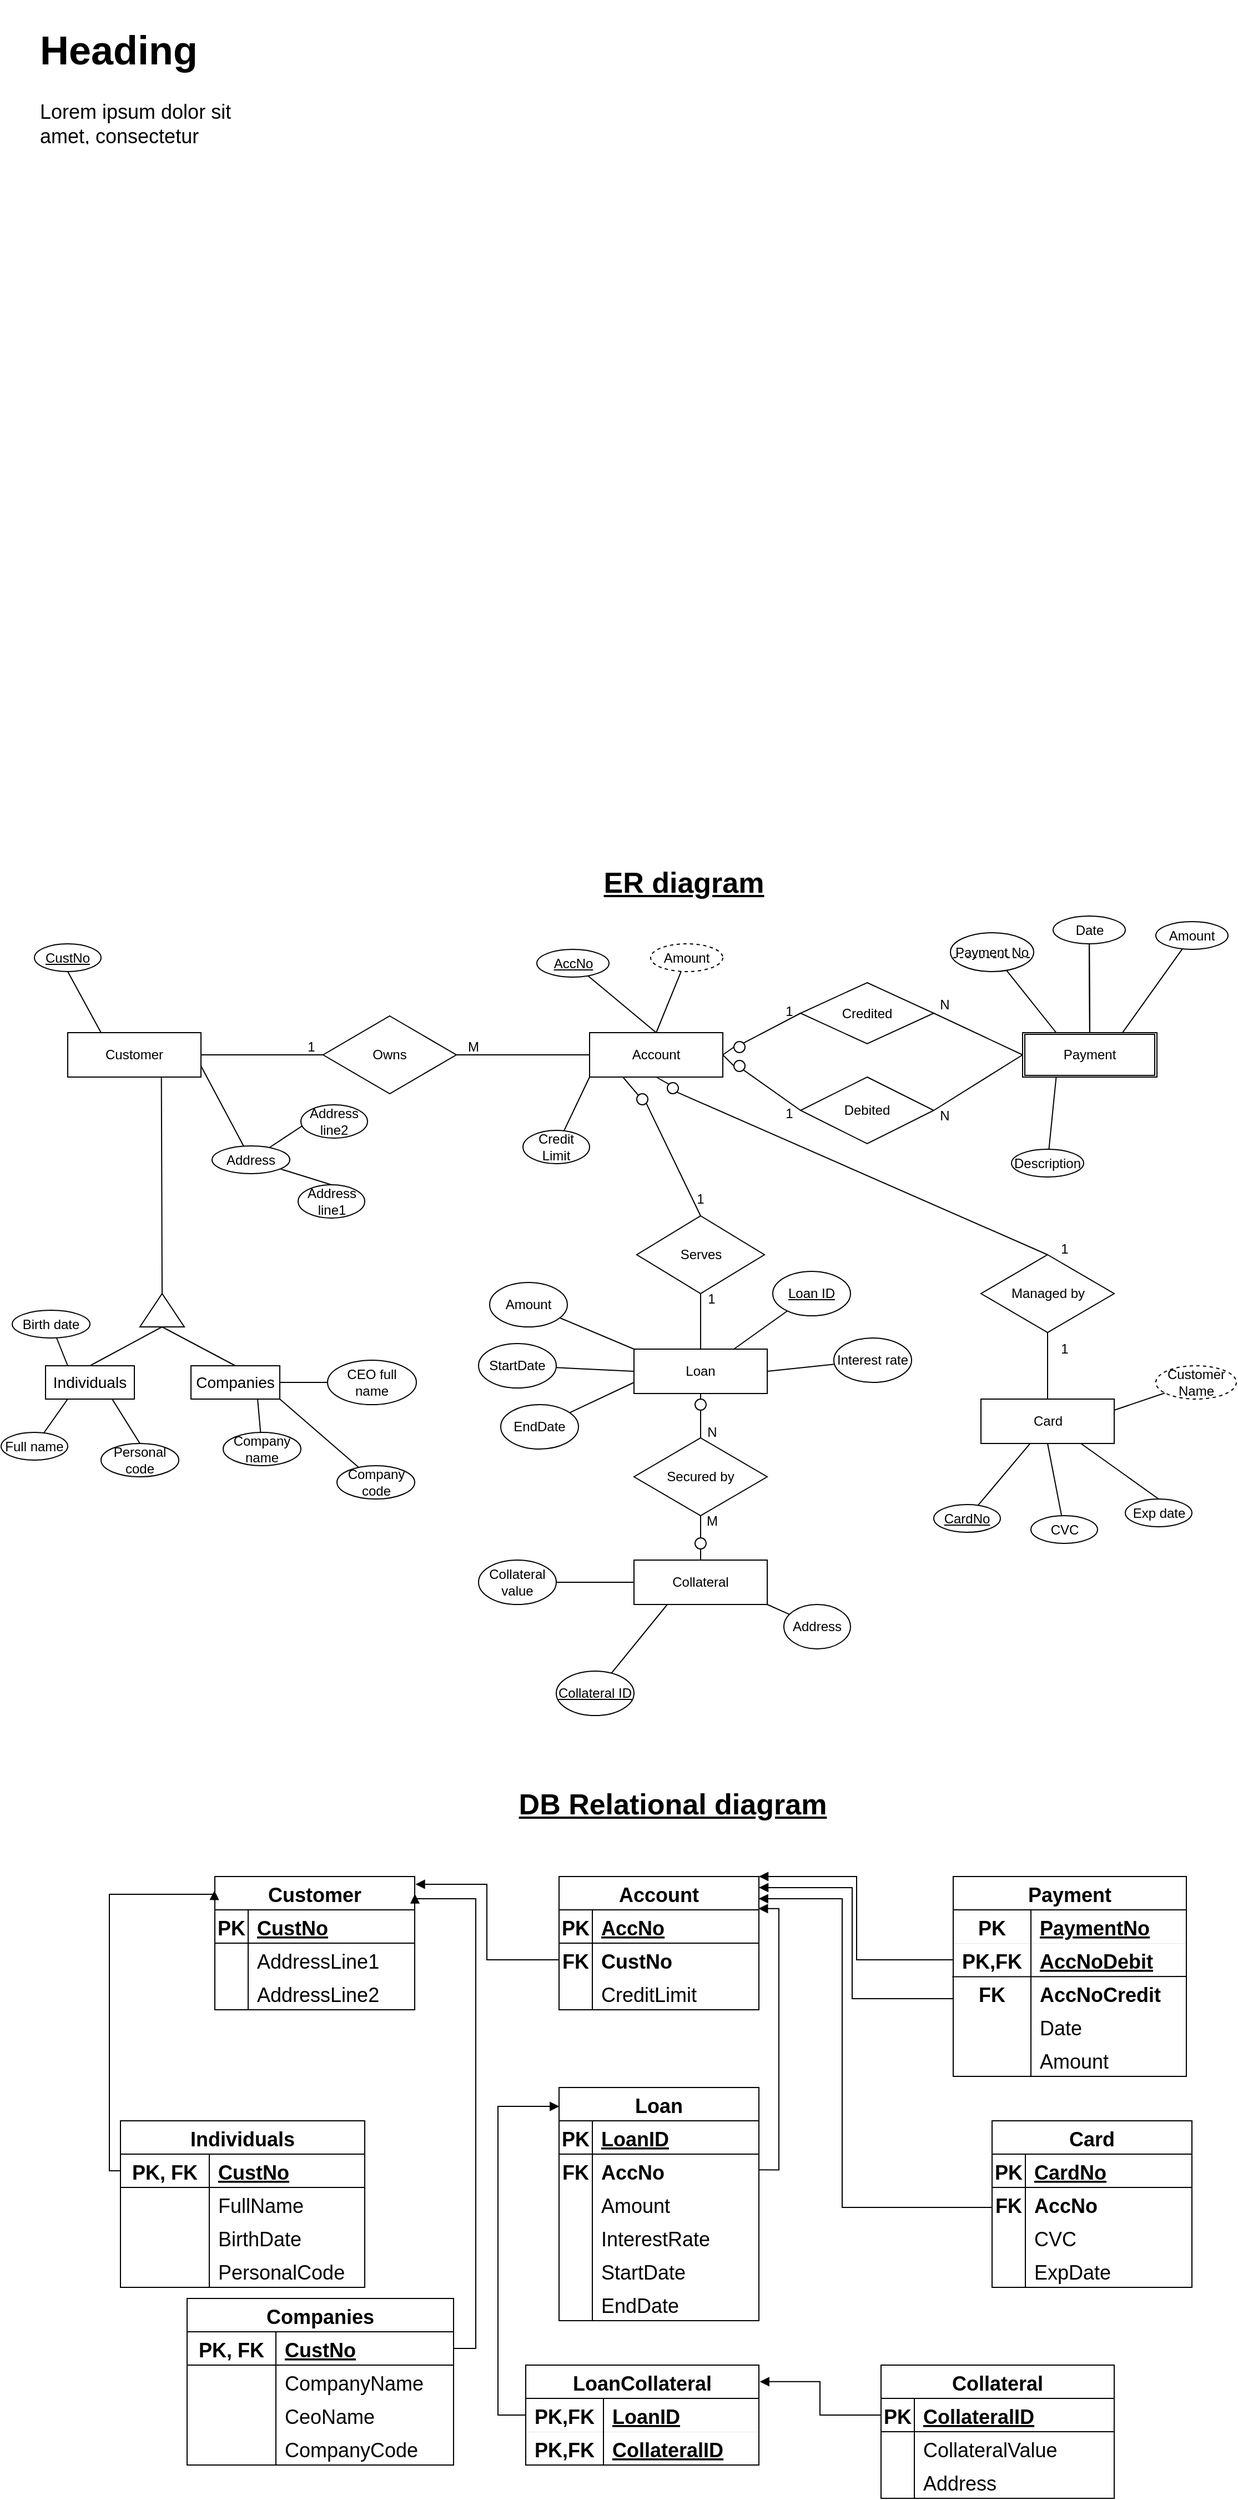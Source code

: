 <mxfile version="20.6.2" type="github">
  <diagram id="R2lEEEUBdFMjLlhIrx00" name="Page-1">
    <mxGraphModel dx="1467" dy="1623" grid="1" gridSize="10" guides="1" tooltips="1" connect="1" arrows="1" fold="1" page="1" pageScale="1" pageWidth="1169" pageHeight="827" math="0" shadow="0" extFonts="Permanent Marker^https://fonts.googleapis.com/css?family=Permanent+Marker">
      <root>
        <mxCell id="0" />
        <mxCell id="1" parent="0" />
        <mxCell id="KG3JMhEqKzMqYPLvNgxc-1" value="Customer" style="rounded=0;whiteSpace=wrap;html=1;" parent="1" vertex="1">
          <mxGeometry x="70" y="160" width="120" height="40" as="geometry" />
        </mxCell>
        <mxCell id="KG3JMhEqKzMqYPLvNgxc-2" value="Account" style="rounded=0;whiteSpace=wrap;html=1;" parent="1" vertex="1">
          <mxGeometry x="540" y="160" width="120" height="40" as="geometry" />
        </mxCell>
        <mxCell id="KG3JMhEqKzMqYPLvNgxc-134" value="" style="edgeStyle=none;rounded=0;orthogonalLoop=1;jettySize=auto;html=1;endArrow=none;endFill=0;" parent="1" source="KG3JMhEqKzMqYPLvNgxc-3" target="KG3JMhEqKzMqYPLvNgxc-115" edge="1">
          <mxGeometry relative="1" as="geometry" />
        </mxCell>
        <mxCell id="KG3JMhEqKzMqYPLvNgxc-3" value="Payment" style="rounded=0;whiteSpace=wrap;html=1;" parent="1" vertex="1">
          <mxGeometry x="930" y="160" width="121" height="40" as="geometry" />
        </mxCell>
        <mxCell id="KG3JMhEqKzMqYPLvNgxc-130" style="edgeStyle=none;rounded=0;orthogonalLoop=1;jettySize=auto;html=1;exitX=0.75;exitY=1;exitDx=0;exitDy=0;entryX=0.5;entryY=0;entryDx=0;entryDy=0;endArrow=none;endFill=0;" parent="1" source="KG3JMhEqKzMqYPLvNgxc-4" target="KG3JMhEqKzMqYPLvNgxc-129" edge="1">
          <mxGeometry relative="1" as="geometry" />
        </mxCell>
        <mxCell id="KG3JMhEqKzMqYPLvNgxc-4" value="Card" style="rounded=0;whiteSpace=wrap;html=1;" parent="1" vertex="1">
          <mxGeometry x="892.5" y="490" width="120" height="40" as="geometry" />
        </mxCell>
        <mxCell id="KG3JMhEqKzMqYPLvNgxc-5" value="Loan" style="rounded=0;whiteSpace=wrap;html=1;" parent="1" vertex="1">
          <mxGeometry x="580" y="445" width="120" height="40" as="geometry" />
        </mxCell>
        <mxCell id="KG3JMhEqKzMqYPLvNgxc-6" value="Collateral" style="rounded=0;whiteSpace=wrap;html=1;" parent="1" vertex="1">
          <mxGeometry x="580" y="635" width="120" height="40" as="geometry" />
        </mxCell>
        <mxCell id="KG3JMhEqKzMqYPLvNgxc-27" value="Managed by" style="rhombus;whiteSpace=wrap;html=1;rotation=0;" parent="1" vertex="1">
          <mxGeometry x="892.5" y="360" width="120" height="70" as="geometry" />
        </mxCell>
        <mxCell id="KG3JMhEqKzMqYPLvNgxc-7" value="Owns" style="rhombus;whiteSpace=wrap;html=1;" parent="1" vertex="1">
          <mxGeometry x="300" y="145" width="120" height="70" as="geometry" />
        </mxCell>
        <mxCell id="KG3JMhEqKzMqYPLvNgxc-23" value="" style="endArrow=none;html=1;rounded=0;exitX=1;exitY=0.5;exitDx=0;exitDy=0;entryX=0;entryY=0.5;entryDx=0;entryDy=0;startArrow=none;" parent="1" source="KG3JMhEqKzMqYPLvNgxc-7" target="KG3JMhEqKzMqYPLvNgxc-2" edge="1">
          <mxGeometry width="50" height="50" relative="1" as="geometry">
            <mxPoint x="420" y="180" as="sourcePoint" />
            <mxPoint x="520" y="180" as="targetPoint" />
          </mxGeometry>
        </mxCell>
        <mxCell id="KG3JMhEqKzMqYPLvNgxc-24" value="M" style="text;html=1;align=center;verticalAlign=middle;resizable=0;points=[];autosize=1;strokeColor=none;fillColor=none;" parent="1" vertex="1">
          <mxGeometry x="420" y="158" width="30" height="30" as="geometry" />
        </mxCell>
        <mxCell id="KG3JMhEqKzMqYPLvNgxc-16" value="" style="endArrow=none;html=1;rounded=0;exitX=1;exitY=0.5;exitDx=0;exitDy=0;entryX=0;entryY=0.5;entryDx=0;entryDy=0;startArrow=none;" parent="1" source="KG3JMhEqKzMqYPLvNgxc-1" target="KG3JMhEqKzMqYPLvNgxc-7" edge="1">
          <mxGeometry width="50" height="50" relative="1" as="geometry">
            <mxPoint x="210.0" y="180" as="sourcePoint" />
            <mxPoint x="180" y="112" as="targetPoint" />
          </mxGeometry>
        </mxCell>
        <mxCell id="KG3JMhEqKzMqYPLvNgxc-49" value="" style="endArrow=none;html=1;rounded=0;entryX=0.5;entryY=1;entryDx=0;entryDy=0;exitX=0;exitY=0;exitDx=0;exitDy=0;startArrow=none;" parent="1" source="KG3JMhEqKzMqYPLvNgxc-42" target="KG3JMhEqKzMqYPLvNgxc-2" edge="1">
          <mxGeometry width="50" height="50" relative="1" as="geometry">
            <mxPoint x="400" y="260" as="sourcePoint" />
            <mxPoint x="450" y="210" as="targetPoint" />
            <Array as="points" />
          </mxGeometry>
        </mxCell>
        <mxCell id="KG3JMhEqKzMqYPLvNgxc-42" value="" style="ellipse;whiteSpace=wrap;html=1;aspect=fixed;" parent="1" vertex="1">
          <mxGeometry x="610" y="205" width="10" height="10" as="geometry" />
        </mxCell>
        <mxCell id="KG3JMhEqKzMqYPLvNgxc-50" value="" style="endArrow=none;html=1;rounded=0;entryX=1;entryY=1;entryDx=0;entryDy=0;exitX=0.5;exitY=0;exitDx=0;exitDy=0;" parent="1" source="KG3JMhEqKzMqYPLvNgxc-27" target="KG3JMhEqKzMqYPLvNgxc-42" edge="1">
          <mxGeometry width="50" height="50" relative="1" as="geometry">
            <mxPoint x="600" y="260" as="sourcePoint" />
            <mxPoint x="600" y="200" as="targetPoint" />
            <Array as="points" />
          </mxGeometry>
        </mxCell>
        <mxCell id="KG3JMhEqKzMqYPLvNgxc-51" value="" style="endArrow=none;html=1;rounded=0;exitX=0.5;exitY=0;exitDx=0;exitDy=0;entryX=0.5;entryY=1;entryDx=0;entryDy=0;" parent="1" source="KG3JMhEqKzMqYPLvNgxc-4" target="KG3JMhEqKzMqYPLvNgxc-27" edge="1">
          <mxGeometry width="50" height="50" relative="1" as="geometry">
            <mxPoint x="902.5" y="480" as="sourcePoint" />
            <mxPoint x="952.5" y="430" as="targetPoint" />
          </mxGeometry>
        </mxCell>
        <mxCell id="KG3JMhEqKzMqYPLvNgxc-52" value="1" style="text;html=1;strokeColor=none;fillColor=none;align=center;verticalAlign=middle;whiteSpace=wrap;rounded=0;" parent="1" vertex="1">
          <mxGeometry x="937.5" y="340" width="60" height="30" as="geometry" />
        </mxCell>
        <mxCell id="KG3JMhEqKzMqYPLvNgxc-53" value="1" style="text;html=1;strokeColor=none;fillColor=none;align=center;verticalAlign=middle;whiteSpace=wrap;rounded=0;" parent="1" vertex="1">
          <mxGeometry x="937.5" y="430" width="60" height="30" as="geometry" />
        </mxCell>
        <mxCell id="KG3JMhEqKzMqYPLvNgxc-56" style="rounded=0;orthogonalLoop=1;jettySize=auto;html=1;entryX=0;entryY=0.5;entryDx=0;entryDy=0;endArrow=none;endFill=0;exitX=1;exitY=0.5;exitDx=0;exitDy=0;" parent="1" source="KG3JMhEqKzMqYPLvNgxc-54" target="KG3JMhEqKzMqYPLvNgxc-3" edge="1">
          <mxGeometry relative="1" as="geometry">
            <mxPoint x="851.6" y="181.67" as="sourcePoint" />
          </mxGeometry>
        </mxCell>
        <mxCell id="KG3JMhEqKzMqYPLvNgxc-54" value="Credited" style="rhombus;whiteSpace=wrap;html=1;" parent="1" vertex="1">
          <mxGeometry x="730" y="115" width="120" height="55" as="geometry" />
        </mxCell>
        <mxCell id="KG3JMhEqKzMqYPLvNgxc-62" value="" style="endArrow=none;html=1;rounded=0;entryX=0;entryY=0.5;entryDx=0;entryDy=0;exitX=1;exitY=0;exitDx=0;exitDy=0;startArrow=none;" parent="1" source="KG3JMhEqKzMqYPLvNgxc-74" target="KG3JMhEqKzMqYPLvNgxc-54" edge="1">
          <mxGeometry width="50" height="50" relative="1" as="geometry">
            <mxPoint x="680.0" y="180" as="sourcePoint" />
            <mxPoint x="710" y="188" as="targetPoint" />
          </mxGeometry>
        </mxCell>
        <mxCell id="KG3JMhEqKzMqYPLvNgxc-65" value="1" style="text;html=1;strokeColor=none;fillColor=none;align=center;verticalAlign=middle;whiteSpace=wrap;rounded=0;" parent="1" vertex="1">
          <mxGeometry x="690" y="126" width="60" height="30" as="geometry" />
        </mxCell>
        <mxCell id="KG3JMhEqKzMqYPLvNgxc-67" value="N" style="text;html=1;strokeColor=none;fillColor=none;align=center;verticalAlign=middle;whiteSpace=wrap;rounded=0;" parent="1" vertex="1">
          <mxGeometry x="830" y="120" width="60" height="30" as="geometry" />
        </mxCell>
        <mxCell id="KG3JMhEqKzMqYPLvNgxc-68" style="rounded=0;orthogonalLoop=1;jettySize=auto;html=1;endArrow=none;endFill=0;exitX=1;exitY=0.5;exitDx=0;exitDy=0;" parent="1" source="KG3JMhEqKzMqYPLvNgxc-69" edge="1">
          <mxGeometry relative="1" as="geometry">
            <mxPoint x="851.6" y="256.67" as="sourcePoint" />
            <mxPoint x="930" y="180" as="targetPoint" />
          </mxGeometry>
        </mxCell>
        <mxCell id="KG3JMhEqKzMqYPLvNgxc-69" value="Debited" style="rhombus;whiteSpace=wrap;html=1;" parent="1" vertex="1">
          <mxGeometry x="730" y="200" width="120" height="60" as="geometry" />
        </mxCell>
        <mxCell id="KG3JMhEqKzMqYPLvNgxc-70" value="" style="endArrow=none;html=1;rounded=0;entryX=0;entryY=0.5;entryDx=0;entryDy=0;exitX=1;exitY=1;exitDx=0;exitDy=0;startArrow=none;" parent="1" source="KG3JMhEqKzMqYPLvNgxc-73" target="KG3JMhEqKzMqYPLvNgxc-69" edge="1">
          <mxGeometry width="50" height="50" relative="1" as="geometry">
            <mxPoint x="680.0" y="255" as="sourcePoint" />
            <mxPoint x="710" y="263" as="targetPoint" />
          </mxGeometry>
        </mxCell>
        <mxCell id="KG3JMhEqKzMqYPLvNgxc-71" value="1" style="text;html=1;strokeColor=none;fillColor=none;align=center;verticalAlign=middle;whiteSpace=wrap;rounded=0;" parent="1" vertex="1">
          <mxGeometry x="690" y="218" width="60" height="30" as="geometry" />
        </mxCell>
        <mxCell id="KG3JMhEqKzMqYPLvNgxc-72" value="N" style="text;html=1;strokeColor=none;fillColor=none;align=center;verticalAlign=middle;whiteSpace=wrap;rounded=0;" parent="1" vertex="1">
          <mxGeometry x="830" y="220" width="60" height="30" as="geometry" />
        </mxCell>
        <mxCell id="KG3JMhEqKzMqYPLvNgxc-74" value="" style="ellipse;whiteSpace=wrap;html=1;aspect=fixed;" parent="1" vertex="1">
          <mxGeometry x="670" y="168" width="10" height="10" as="geometry" />
        </mxCell>
        <mxCell id="KG3JMhEqKzMqYPLvNgxc-75" value="" style="endArrow=none;html=1;rounded=0;entryX=0;entryY=0.5;entryDx=0;entryDy=0;exitX=1;exitY=0.5;exitDx=0;exitDy=0;startArrow=none;" parent="1" source="KG3JMhEqKzMqYPLvNgxc-2" target="KG3JMhEqKzMqYPLvNgxc-74" edge="1">
          <mxGeometry width="50" height="50" relative="1" as="geometry">
            <mxPoint x="660" y="180" as="sourcePoint" />
            <mxPoint x="730" y="150" as="targetPoint" />
          </mxGeometry>
        </mxCell>
        <mxCell id="KG3JMhEqKzMqYPLvNgxc-73" value="" style="ellipse;whiteSpace=wrap;html=1;aspect=fixed;" parent="1" vertex="1">
          <mxGeometry x="670" y="185" width="10" height="10" as="geometry" />
        </mxCell>
        <mxCell id="KG3JMhEqKzMqYPLvNgxc-76" value="" style="endArrow=none;html=1;rounded=0;entryX=0;entryY=0.5;entryDx=0;entryDy=0;exitX=1;exitY=0.5;exitDx=0;exitDy=0;startArrow=none;" parent="1" source="KG3JMhEqKzMqYPLvNgxc-2" target="KG3JMhEqKzMqYPLvNgxc-73" edge="1">
          <mxGeometry width="50" height="50" relative="1" as="geometry">
            <mxPoint x="660" y="180" as="sourcePoint" />
            <mxPoint x="730" y="225" as="targetPoint" />
          </mxGeometry>
        </mxCell>
        <mxCell id="KG3JMhEqKzMqYPLvNgxc-77" value="Serves" style="rhombus;whiteSpace=wrap;html=1;" parent="1" vertex="1">
          <mxGeometry x="582.5" y="325" width="115" height="70" as="geometry" />
        </mxCell>
        <mxCell id="KG3JMhEqKzMqYPLvNgxc-78" value="" style="endArrow=none;html=1;rounded=0;entryX=0.25;entryY=1;entryDx=0;entryDy=0;exitX=0;exitY=0;exitDx=0;exitDy=0;startArrow=none;" parent="1" source="KG3JMhEqKzMqYPLvNgxc-80" target="KG3JMhEqKzMqYPLvNgxc-2" edge="1">
          <mxGeometry width="50" height="50" relative="1" as="geometry">
            <mxPoint x="470" y="320" as="sourcePoint" />
            <mxPoint x="520" y="270" as="targetPoint" />
          </mxGeometry>
        </mxCell>
        <mxCell id="KG3JMhEqKzMqYPLvNgxc-79" value="" style="endArrow=none;html=1;rounded=0;entryX=0.5;entryY=1;entryDx=0;entryDy=0;exitX=0.5;exitY=0;exitDx=0;exitDy=0;" parent="1" source="KG3JMhEqKzMqYPLvNgxc-5" target="KG3JMhEqKzMqYPLvNgxc-77" edge="1">
          <mxGeometry width="50" height="50" relative="1" as="geometry">
            <mxPoint x="407.5" y="325" as="sourcePoint" />
            <mxPoint x="457.5" y="275" as="targetPoint" />
          </mxGeometry>
        </mxCell>
        <mxCell id="KG3JMhEqKzMqYPLvNgxc-80" value="" style="ellipse;whiteSpace=wrap;html=1;aspect=fixed;" parent="1" vertex="1">
          <mxGeometry x="582.5" y="215" width="10" height="10" as="geometry" />
        </mxCell>
        <mxCell id="KG3JMhEqKzMqYPLvNgxc-81" value="" style="endArrow=none;html=1;rounded=0;entryX=1;entryY=1;entryDx=0;entryDy=0;exitX=0.5;exitY=0;exitDx=0;exitDy=0;" parent="1" source="KG3JMhEqKzMqYPLvNgxc-77" target="KG3JMhEqKzMqYPLvNgxc-80" edge="1">
          <mxGeometry width="50" height="50" relative="1" as="geometry">
            <mxPoint x="475" y="295" as="sourcePoint" />
            <mxPoint x="540" y="180" as="targetPoint" />
          </mxGeometry>
        </mxCell>
        <mxCell id="KG3JMhEqKzMqYPLvNgxc-82" value="1" style="text;html=1;strokeColor=none;fillColor=none;align=center;verticalAlign=middle;whiteSpace=wrap;rounded=0;" parent="1" vertex="1">
          <mxGeometry x="620" y="385" width="60" height="30" as="geometry" />
        </mxCell>
        <mxCell id="KG3JMhEqKzMqYPLvNgxc-83" value="1" style="text;html=1;strokeColor=none;fillColor=none;align=center;verticalAlign=middle;whiteSpace=wrap;rounded=0;" parent="1" vertex="1">
          <mxGeometry x="610" y="295" width="60" height="30" as="geometry" />
        </mxCell>
        <mxCell id="KG3JMhEqKzMqYPLvNgxc-84" value="Secured by" style="rhombus;whiteSpace=wrap;html=1;" parent="1" vertex="1">
          <mxGeometry x="580" y="525" width="120" height="70" as="geometry" />
        </mxCell>
        <mxCell id="KG3JMhEqKzMqYPLvNgxc-86" value="" style="endArrow=none;html=1;rounded=0;exitX=0.5;exitY=1;exitDx=0;exitDy=0;entryX=0.5;entryY=0;entryDx=0;entryDy=0;" parent="1" source="KG3JMhEqKzMqYPLvNgxc-84" target="KG3JMhEqKzMqYPLvNgxc-6" edge="1">
          <mxGeometry width="50" height="50" relative="1" as="geometry">
            <mxPoint x="780" y="545" as="sourcePoint" />
            <mxPoint x="830" y="495" as="targetPoint" />
          </mxGeometry>
        </mxCell>
        <mxCell id="KG3JMhEqKzMqYPLvNgxc-88" value="" style="endArrow=none;html=1;rounded=0;entryX=0.5;entryY=1;entryDx=0;entryDy=0;startArrow=none;" parent="1" source="KG3JMhEqKzMqYPLvNgxc-91" target="KG3JMhEqKzMqYPLvNgxc-5" edge="1">
          <mxGeometry width="50" height="50" relative="1" as="geometry">
            <mxPoint x="640" y="525.0" as="sourcePoint" />
            <mxPoint x="640" y="500" as="targetPoint" />
          </mxGeometry>
        </mxCell>
        <mxCell id="KG3JMhEqKzMqYPLvNgxc-89" value="M" style="text;html=1;align=center;verticalAlign=middle;resizable=0;points=[];autosize=1;strokeColor=none;fillColor=none;" parent="1" vertex="1">
          <mxGeometry x="635" y="585" width="30" height="30" as="geometry" />
        </mxCell>
        <mxCell id="KG3JMhEqKzMqYPLvNgxc-90" value="N" style="text;html=1;align=center;verticalAlign=middle;resizable=0;points=[];autosize=1;strokeColor=none;fillColor=none;" parent="1" vertex="1">
          <mxGeometry x="635" y="505" width="30" height="30" as="geometry" />
        </mxCell>
        <mxCell id="KG3JMhEqKzMqYPLvNgxc-91" value="" style="ellipse;whiteSpace=wrap;html=1;aspect=fixed;" parent="1" vertex="1">
          <mxGeometry x="635" y="490" width="10" height="10" as="geometry" />
        </mxCell>
        <mxCell id="KG3JMhEqKzMqYPLvNgxc-92" value="" style="endArrow=none;html=1;rounded=0;entryX=0.5;entryY=1;entryDx=0;entryDy=0;" parent="1" source="KG3JMhEqKzMqYPLvNgxc-84" target="KG3JMhEqKzMqYPLvNgxc-91" edge="1">
          <mxGeometry width="50" height="50" relative="1" as="geometry">
            <mxPoint x="640" y="525" as="sourcePoint" />
            <mxPoint x="640" y="485" as="targetPoint" />
          </mxGeometry>
        </mxCell>
        <mxCell id="KG3JMhEqKzMqYPLvNgxc-93" value="" style="ellipse;whiteSpace=wrap;html=1;aspect=fixed;" parent="1" vertex="1">
          <mxGeometry x="635" y="615" width="10" height="10" as="geometry" />
        </mxCell>
        <mxCell id="KG3JMhEqKzMqYPLvNgxc-95" style="edgeStyle=none;rounded=0;orthogonalLoop=1;jettySize=auto;html=1;exitX=0.5;exitY=1;exitDx=0;exitDy=0;entryX=0.25;entryY=0;entryDx=0;entryDy=0;endArrow=none;endFill=0;" parent="1" source="KG3JMhEqKzMqYPLvNgxc-94" target="KG3JMhEqKzMqYPLvNgxc-1" edge="1">
          <mxGeometry relative="1" as="geometry" />
        </mxCell>
        <mxCell id="KG3JMhEqKzMqYPLvNgxc-94" value="&lt;u&gt;CustNo&lt;/u&gt;" style="ellipse;whiteSpace=wrap;html=1;" parent="1" vertex="1">
          <mxGeometry x="40" y="80" width="60" height="25" as="geometry" />
        </mxCell>
        <mxCell id="KG3JMhEqKzMqYPLvNgxc-102" style="edgeStyle=none;rounded=0;orthogonalLoop=1;jettySize=auto;html=1;entryX=0.25;entryY=0;entryDx=0;entryDy=0;endArrow=none;endFill=0;" parent="1" source="KG3JMhEqKzMqYPLvNgxc-101" target="KG3JMhEqKzMqYPLvNgxc-342" edge="1">
          <mxGeometry relative="1" as="geometry" />
        </mxCell>
        <mxCell id="KG3JMhEqKzMqYPLvNgxc-101" value="Birth date" style="ellipse;whiteSpace=wrap;html=1;" parent="1" vertex="1">
          <mxGeometry x="20" y="410" width="70" height="25" as="geometry" />
        </mxCell>
        <mxCell id="KG3JMhEqKzMqYPLvNgxc-104" style="edgeStyle=none;rounded=0;orthogonalLoop=1;jettySize=auto;html=1;entryX=1;entryY=0.75;entryDx=0;entryDy=0;endArrow=none;endFill=0;" parent="1" source="KG3JMhEqKzMqYPLvNgxc-103" target="KG3JMhEqKzMqYPLvNgxc-1" edge="1">
          <mxGeometry relative="1" as="geometry" />
        </mxCell>
        <mxCell id="KG3JMhEqKzMqYPLvNgxc-109" style="edgeStyle=none;rounded=0;orthogonalLoop=1;jettySize=auto;html=1;entryX=0.5;entryY=0;entryDx=0;entryDy=0;endArrow=none;endFill=0;" parent="1" source="KG3JMhEqKzMqYPLvNgxc-103" target="KG3JMhEqKzMqYPLvNgxc-106" edge="1">
          <mxGeometry relative="1" as="geometry" />
        </mxCell>
        <mxCell id="KG3JMhEqKzMqYPLvNgxc-110" style="edgeStyle=none;rounded=0;orthogonalLoop=1;jettySize=auto;html=1;entryX=0.5;entryY=0;entryDx=0;entryDy=0;endArrow=none;endFill=0;" parent="1" source="KG3JMhEqKzMqYPLvNgxc-103" target="KG3JMhEqKzMqYPLvNgxc-107" edge="1">
          <mxGeometry relative="1" as="geometry" />
        </mxCell>
        <mxCell id="KG3JMhEqKzMqYPLvNgxc-103" value="Address" style="ellipse;whiteSpace=wrap;html=1;" parent="1" vertex="1">
          <mxGeometry x="200" y="262" width="70" height="25" as="geometry" />
        </mxCell>
        <mxCell id="KG3JMhEqKzMqYPLvNgxc-106" value="Address line1" style="ellipse;whiteSpace=wrap;html=1;" parent="1" vertex="1">
          <mxGeometry x="277.5" y="297" width="60" height="30" as="geometry" />
        </mxCell>
        <mxCell id="KG3JMhEqKzMqYPLvNgxc-107" value="Address line2" style="ellipse;whiteSpace=wrap;html=1;" parent="1" vertex="1">
          <mxGeometry x="280" y="225" width="60" height="30" as="geometry" />
        </mxCell>
        <mxCell id="KG3JMhEqKzMqYPLvNgxc-112" style="edgeStyle=none;rounded=0;orthogonalLoop=1;jettySize=auto;html=1;entryX=0.5;entryY=0;entryDx=0;entryDy=0;endArrow=none;endFill=0;" parent="1" source="KG3JMhEqKzMqYPLvNgxc-111" target="KG3JMhEqKzMqYPLvNgxc-2" edge="1">
          <mxGeometry relative="1" as="geometry" />
        </mxCell>
        <mxCell id="KG3JMhEqKzMqYPLvNgxc-111" value="Amount" style="ellipse;whiteSpace=wrap;html=1;dashed=1;" parent="1" vertex="1">
          <mxGeometry x="595" y="80" width="65" height="25" as="geometry" />
        </mxCell>
        <mxCell id="KG3JMhEqKzMqYPLvNgxc-114" style="edgeStyle=none;rounded=0;orthogonalLoop=1;jettySize=auto;html=1;endArrow=none;endFill=0;" parent="1" source="KG3JMhEqKzMqYPLvNgxc-113" edge="1">
          <mxGeometry relative="1" as="geometry">
            <mxPoint x="1020" y="160" as="targetPoint" />
          </mxGeometry>
        </mxCell>
        <mxCell id="KG3JMhEqKzMqYPLvNgxc-113" value="Amount" style="ellipse;whiteSpace=wrap;html=1;" parent="1" vertex="1">
          <mxGeometry x="1050" y="60" width="65" height="25" as="geometry" />
        </mxCell>
        <mxCell id="KG3JMhEqKzMqYPLvNgxc-116" style="edgeStyle=none;rounded=0;orthogonalLoop=1;jettySize=auto;html=1;entryX=0.5;entryY=0;entryDx=0;entryDy=0;endArrow=none;endFill=0;" parent="1" source="KG3JMhEqKzMqYPLvNgxc-115" target="KG3JMhEqKzMqYPLvNgxc-3" edge="1">
          <mxGeometry relative="1" as="geometry" />
        </mxCell>
        <mxCell id="KG3JMhEqKzMqYPLvNgxc-115" value="Date" style="ellipse;whiteSpace=wrap;html=1;" parent="1" vertex="1">
          <mxGeometry x="957.5" y="55" width="65" height="25" as="geometry" />
        </mxCell>
        <mxCell id="KG3JMhEqKzMqYPLvNgxc-118" style="edgeStyle=none;rounded=0;orthogonalLoop=1;jettySize=auto;html=1;entryX=0.5;entryY=0;entryDx=0;entryDy=0;endArrow=none;endFill=0;" parent="1" source="KG3JMhEqKzMqYPLvNgxc-117" target="KG3JMhEqKzMqYPLvNgxc-2" edge="1">
          <mxGeometry relative="1" as="geometry" />
        </mxCell>
        <mxCell id="KG3JMhEqKzMqYPLvNgxc-117" value="&lt;u&gt;AccNo&lt;/u&gt;" style="ellipse;whiteSpace=wrap;html=1;" parent="1" vertex="1">
          <mxGeometry x="492.5" y="85" width="65" height="25" as="geometry" />
        </mxCell>
        <mxCell id="KG3JMhEqKzMqYPLvNgxc-120" style="edgeStyle=none;rounded=0;orthogonalLoop=1;jettySize=auto;html=1;entryX=0.25;entryY=1;entryDx=0;entryDy=0;endArrow=none;endFill=0;" parent="1" source="KG3JMhEqKzMqYPLvNgxc-119" target="KG3JMhEqKzMqYPLvNgxc-3" edge="1">
          <mxGeometry relative="1" as="geometry" />
        </mxCell>
        <mxCell id="KG3JMhEqKzMqYPLvNgxc-119" value="Description" style="ellipse;whiteSpace=wrap;html=1;" parent="1" vertex="1">
          <mxGeometry x="920" y="265" width="65" height="25" as="geometry" />
        </mxCell>
        <mxCell id="KG3JMhEqKzMqYPLvNgxc-124" style="edgeStyle=none;rounded=0;orthogonalLoop=1;jettySize=auto;html=1;entryX=0.366;entryY=1.011;entryDx=0;entryDy=0;entryPerimeter=0;endArrow=none;endFill=0;" parent="1" source="KG3JMhEqKzMqYPLvNgxc-123" target="KG3JMhEqKzMqYPLvNgxc-4" edge="1">
          <mxGeometry relative="1" as="geometry" />
        </mxCell>
        <mxCell id="KG3JMhEqKzMqYPLvNgxc-123" value="&lt;u&gt;CardNo&lt;/u&gt;" style="ellipse;whiteSpace=wrap;html=1;" parent="1" vertex="1">
          <mxGeometry x="850" y="585" width="60" height="25" as="geometry" />
        </mxCell>
        <mxCell id="KG3JMhEqKzMqYPLvNgxc-126" style="edgeStyle=none;rounded=0;orthogonalLoop=1;jettySize=auto;html=1;entryX=0.5;entryY=1;entryDx=0;entryDy=0;endArrow=none;endFill=0;" parent="1" source="KG3JMhEqKzMqYPLvNgxc-125" target="KG3JMhEqKzMqYPLvNgxc-4" edge="1">
          <mxGeometry relative="1" as="geometry" />
        </mxCell>
        <mxCell id="KG3JMhEqKzMqYPLvNgxc-125" value="CVC" style="ellipse;whiteSpace=wrap;html=1;" parent="1" vertex="1">
          <mxGeometry x="937.5" y="595" width="60" height="25" as="geometry" />
        </mxCell>
        <mxCell id="KG3JMhEqKzMqYPLvNgxc-18" value="1" style="text;html=1;align=center;verticalAlign=middle;resizable=0;points=[];autosize=1;strokeColor=none;fillColor=none;" parent="1" vertex="1">
          <mxGeometry x="274" y="158" width="30" height="30" as="geometry" />
        </mxCell>
        <mxCell id="KG3JMhEqKzMqYPLvNgxc-129" value="Exp date" style="ellipse;whiteSpace=wrap;html=1;" parent="1" vertex="1">
          <mxGeometry x="1022.5" y="580" width="60" height="25" as="geometry" />
        </mxCell>
        <mxCell id="KG3JMhEqKzMqYPLvNgxc-132" style="edgeStyle=none;rounded=0;orthogonalLoop=1;jettySize=auto;html=1;entryX=0.25;entryY=0;entryDx=0;entryDy=0;endArrow=none;endFill=0;" parent="1" source="KG3JMhEqKzMqYPLvNgxc-131" target="KG3JMhEqKzMqYPLvNgxc-3" edge="1">
          <mxGeometry relative="1" as="geometry" />
        </mxCell>
        <mxCell id="KG3JMhEqKzMqYPLvNgxc-131" value="Payment No" style="ellipse;whiteSpace=wrap;html=1;" parent="1" vertex="1">
          <mxGeometry x="865" y="70" width="75" height="35" as="geometry" />
        </mxCell>
        <mxCell id="KG3JMhEqKzMqYPLvNgxc-133" value="" style="rounded=0;whiteSpace=wrap;html=1;fillColor=none;" parent="1" vertex="1">
          <mxGeometry x="932" y="161.5" width="117" height="37" as="geometry" />
        </mxCell>
        <mxCell id="KG3JMhEqKzMqYPLvNgxc-135" value="" style="endArrow=none;dashed=1;html=1;rounded=0;" parent="1" edge="1">
          <mxGeometry width="50" height="50" relative="1" as="geometry">
            <mxPoint x="867.5" y="92.36" as="sourcePoint" />
            <mxPoint x="937.5" y="92.36" as="targetPoint" />
          </mxGeometry>
        </mxCell>
        <mxCell id="KG3JMhEqKzMqYPLvNgxc-137" style="edgeStyle=none;rounded=0;orthogonalLoop=1;jettySize=auto;html=1;entryX=0;entryY=0;entryDx=0;entryDy=0;endArrow=none;endFill=0;" parent="1" source="KG3JMhEqKzMqYPLvNgxc-136" target="KG3JMhEqKzMqYPLvNgxc-5" edge="1">
          <mxGeometry relative="1" as="geometry" />
        </mxCell>
        <mxCell id="KG3JMhEqKzMqYPLvNgxc-136" value="Amount" style="ellipse;whiteSpace=wrap;html=1;fillColor=none;" parent="1" vertex="1">
          <mxGeometry x="450" y="385" width="70" height="40" as="geometry" />
        </mxCell>
        <mxCell id="KG3JMhEqKzMqYPLvNgxc-139" style="edgeStyle=none;rounded=0;orthogonalLoop=1;jettySize=auto;html=1;entryX=0;entryY=0.5;entryDx=0;entryDy=0;endArrow=none;endFill=0;" parent="1" source="KG3JMhEqKzMqYPLvNgxc-138" target="KG3JMhEqKzMqYPLvNgxc-5" edge="1">
          <mxGeometry relative="1" as="geometry" />
        </mxCell>
        <mxCell id="KG3JMhEqKzMqYPLvNgxc-138" value="StartDate" style="ellipse;whiteSpace=wrap;html=1;fillColor=none;" parent="1" vertex="1">
          <mxGeometry x="440" y="440" width="70" height="40" as="geometry" />
        </mxCell>
        <mxCell id="KG3JMhEqKzMqYPLvNgxc-141" style="edgeStyle=none;rounded=0;orthogonalLoop=1;jettySize=auto;html=1;entryX=0;entryY=0.75;entryDx=0;entryDy=0;endArrow=none;endFill=0;" parent="1" source="KG3JMhEqKzMqYPLvNgxc-140" target="KG3JMhEqKzMqYPLvNgxc-5" edge="1">
          <mxGeometry relative="1" as="geometry" />
        </mxCell>
        <mxCell id="KG3JMhEqKzMqYPLvNgxc-140" value="EndDate" style="ellipse;whiteSpace=wrap;html=1;fillColor=none;" parent="1" vertex="1">
          <mxGeometry x="460" y="495" width="70" height="40" as="geometry" />
        </mxCell>
        <mxCell id="KG3JMhEqKzMqYPLvNgxc-143" style="edgeStyle=none;rounded=0;orthogonalLoop=1;jettySize=auto;html=1;entryX=0.75;entryY=0;entryDx=0;entryDy=0;endArrow=none;endFill=0;" parent="1" source="KG3JMhEqKzMqYPLvNgxc-142" target="KG3JMhEqKzMqYPLvNgxc-5" edge="1">
          <mxGeometry relative="1" as="geometry" />
        </mxCell>
        <mxCell id="KG3JMhEqKzMqYPLvNgxc-142" value="&lt;u&gt;Loan ID&lt;/u&gt;" style="ellipse;whiteSpace=wrap;html=1;fillColor=none;" parent="1" vertex="1">
          <mxGeometry x="705" y="375" width="70" height="40" as="geometry" />
        </mxCell>
        <mxCell id="KG3JMhEqKzMqYPLvNgxc-145" style="edgeStyle=none;rounded=0;orthogonalLoop=1;jettySize=auto;html=1;entryX=1;entryY=0.5;entryDx=0;entryDy=0;endArrow=none;endFill=0;" parent="1" source="KG3JMhEqKzMqYPLvNgxc-144" target="KG3JMhEqKzMqYPLvNgxc-5" edge="1">
          <mxGeometry relative="1" as="geometry" />
        </mxCell>
        <mxCell id="KG3JMhEqKzMqYPLvNgxc-144" value="Interest rate" style="ellipse;whiteSpace=wrap;html=1;fillColor=none;" parent="1" vertex="1">
          <mxGeometry x="760" y="435" width="70" height="40" as="geometry" />
        </mxCell>
        <mxCell id="KG3JMhEqKzMqYPLvNgxc-149" style="edgeStyle=none;rounded=0;orthogonalLoop=1;jettySize=auto;html=1;entryX=0;entryY=0.5;entryDx=0;entryDy=0;endArrow=none;endFill=0;" parent="1" source="KG3JMhEqKzMqYPLvNgxc-148" target="KG3JMhEqKzMqYPLvNgxc-6" edge="1">
          <mxGeometry relative="1" as="geometry" />
        </mxCell>
        <mxCell id="KG3JMhEqKzMqYPLvNgxc-148" value="Collateral value" style="ellipse;whiteSpace=wrap;html=1;fillColor=none;" parent="1" vertex="1">
          <mxGeometry x="440" y="635" width="70" height="40" as="geometry" />
        </mxCell>
        <mxCell id="KG3JMhEqKzMqYPLvNgxc-151" style="edgeStyle=none;rounded=0;orthogonalLoop=1;jettySize=auto;html=1;entryX=0.25;entryY=1;entryDx=0;entryDy=0;endArrow=none;endFill=0;" parent="1" source="KG3JMhEqKzMqYPLvNgxc-150" target="KG3JMhEqKzMqYPLvNgxc-6" edge="1">
          <mxGeometry relative="1" as="geometry" />
        </mxCell>
        <mxCell id="KG3JMhEqKzMqYPLvNgxc-150" value="&lt;u&gt;Collateral ID&lt;/u&gt;" style="ellipse;whiteSpace=wrap;html=1;fillColor=none;" parent="1" vertex="1">
          <mxGeometry x="510" y="735" width="70" height="40" as="geometry" />
        </mxCell>
        <mxCell id="KG3JMhEqKzMqYPLvNgxc-153" style="edgeStyle=none;rounded=0;orthogonalLoop=1;jettySize=auto;html=1;entryX=1;entryY=1;entryDx=0;entryDy=0;endArrow=none;endFill=0;" parent="1" source="KG3JMhEqKzMqYPLvNgxc-152" target="KG3JMhEqKzMqYPLvNgxc-6" edge="1">
          <mxGeometry relative="1" as="geometry" />
        </mxCell>
        <mxCell id="KG3JMhEqKzMqYPLvNgxc-152" value="Address" style="ellipse;whiteSpace=wrap;html=1;" parent="1" vertex="1">
          <mxGeometry x="715" y="675" width="60" height="40" as="geometry" />
        </mxCell>
        <mxCell id="KG3JMhEqKzMqYPLvNgxc-162" value="ER diagram" style="text;html=1;strokeColor=none;fillColor=none;align=center;verticalAlign=middle;whiteSpace=wrap;rounded=0;fontStyle=5;fontSize=26;" parent="1" vertex="1">
          <mxGeometry x="490" y="10" width="270" height="30" as="geometry" />
        </mxCell>
        <mxCell id="KG3JMhEqKzMqYPLvNgxc-163" value="DB&amp;nbsp;Relational diagram" style="text;html=1;strokeColor=none;fillColor=none;align=center;verticalAlign=middle;whiteSpace=wrap;rounded=0;fontStyle=5;fontSize=26;" parent="1" vertex="1">
          <mxGeometry x="385" y="840" width="460" height="30" as="geometry" />
        </mxCell>
        <mxCell id="KG3JMhEqKzMqYPLvNgxc-164" value="Customer" style="shape=table;startSize=30;container=1;collapsible=1;childLayout=tableLayout;fixedRows=1;rowLines=0;fontStyle=1;align=center;resizeLast=1;fontSize=18;fillColor=none;" parent="1" vertex="1">
          <mxGeometry x="202.5" y="920" width="180" height="120" as="geometry">
            <mxRectangle x="105" y="920" width="150" height="40" as="alternateBounds" />
          </mxGeometry>
        </mxCell>
        <mxCell id="KG3JMhEqKzMqYPLvNgxc-165" value="" style="shape=tableRow;horizontal=0;startSize=0;swimlaneHead=0;swimlaneBody=0;fillColor=none;collapsible=0;dropTarget=0;points=[[0,0.5],[1,0.5]];portConstraint=eastwest;top=0;left=0;right=0;bottom=1;fontSize=18;" parent="KG3JMhEqKzMqYPLvNgxc-164" vertex="1">
          <mxGeometry y="30" width="180" height="30" as="geometry" />
        </mxCell>
        <mxCell id="KG3JMhEqKzMqYPLvNgxc-166" value="PK" style="shape=partialRectangle;connectable=0;fillColor=none;top=0;left=0;bottom=0;right=0;fontStyle=1;overflow=hidden;fontSize=18;" parent="KG3JMhEqKzMqYPLvNgxc-165" vertex="1">
          <mxGeometry width="30" height="30" as="geometry">
            <mxRectangle width="30" height="30" as="alternateBounds" />
          </mxGeometry>
        </mxCell>
        <mxCell id="KG3JMhEqKzMqYPLvNgxc-167" value="CustNo" style="shape=partialRectangle;connectable=0;fillColor=none;top=0;left=0;bottom=0;right=0;align=left;spacingLeft=6;fontStyle=5;overflow=hidden;fontSize=18;" parent="KG3JMhEqKzMqYPLvNgxc-165" vertex="1">
          <mxGeometry x="30" width="150" height="30" as="geometry">
            <mxRectangle width="150" height="30" as="alternateBounds" />
          </mxGeometry>
        </mxCell>
        <mxCell id="KG3JMhEqKzMqYPLvNgxc-183" style="shape=tableRow;horizontal=0;startSize=0;swimlaneHead=0;swimlaneBody=0;fillColor=none;collapsible=0;dropTarget=0;points=[[0,0.5],[1,0.5]];portConstraint=eastwest;top=0;left=0;right=0;bottom=0;fontSize=18;" parent="KG3JMhEqKzMqYPLvNgxc-164" vertex="1">
          <mxGeometry y="60" width="180" height="30" as="geometry" />
        </mxCell>
        <mxCell id="KG3JMhEqKzMqYPLvNgxc-184" style="shape=partialRectangle;connectable=0;fillColor=none;top=0;left=0;bottom=0;right=0;editable=1;overflow=hidden;fontSize=18;" parent="KG3JMhEqKzMqYPLvNgxc-183" vertex="1">
          <mxGeometry width="30" height="30" as="geometry">
            <mxRectangle width="30" height="30" as="alternateBounds" />
          </mxGeometry>
        </mxCell>
        <mxCell id="KG3JMhEqKzMqYPLvNgxc-185" value="AddressLine1" style="shape=partialRectangle;connectable=0;fillColor=none;top=0;left=0;bottom=0;right=0;align=left;spacingLeft=6;overflow=hidden;fontSize=18;" parent="KG3JMhEqKzMqYPLvNgxc-183" vertex="1">
          <mxGeometry x="30" width="150" height="30" as="geometry">
            <mxRectangle width="150" height="30" as="alternateBounds" />
          </mxGeometry>
        </mxCell>
        <mxCell id="KG3JMhEqKzMqYPLvNgxc-186" style="shape=tableRow;horizontal=0;startSize=0;swimlaneHead=0;swimlaneBody=0;fillColor=none;collapsible=0;dropTarget=0;points=[[0,0.5],[1,0.5]];portConstraint=eastwest;top=0;left=0;right=0;bottom=0;fontSize=18;" parent="KG3JMhEqKzMqYPLvNgxc-164" vertex="1">
          <mxGeometry y="90" width="180" height="30" as="geometry" />
        </mxCell>
        <mxCell id="KG3JMhEqKzMqYPLvNgxc-187" style="shape=partialRectangle;connectable=0;fillColor=none;top=0;left=0;bottom=0;right=0;editable=1;overflow=hidden;fontSize=18;" parent="KG3JMhEqKzMqYPLvNgxc-186" vertex="1">
          <mxGeometry width="30" height="30" as="geometry">
            <mxRectangle width="30" height="30" as="alternateBounds" />
          </mxGeometry>
        </mxCell>
        <mxCell id="KG3JMhEqKzMqYPLvNgxc-188" value="AddressLine2" style="shape=partialRectangle;connectable=0;fillColor=none;top=0;left=0;bottom=0;right=0;align=left;spacingLeft=6;overflow=hidden;fontSize=18;" parent="KG3JMhEqKzMqYPLvNgxc-186" vertex="1">
          <mxGeometry x="30" width="150" height="30" as="geometry">
            <mxRectangle width="150" height="30" as="alternateBounds" />
          </mxGeometry>
        </mxCell>
        <mxCell id="KG3JMhEqKzMqYPLvNgxc-192" value="Account" style="shape=table;startSize=30;container=1;collapsible=1;childLayout=tableLayout;fixedRows=1;rowLines=0;fontStyle=1;align=center;resizeLast=1;fontSize=18;fillColor=none;" parent="1" vertex="1">
          <mxGeometry x="512.5" y="920" width="180" height="120" as="geometry">
            <mxRectangle x="105" y="920" width="150" height="40" as="alternateBounds" />
          </mxGeometry>
        </mxCell>
        <mxCell id="KG3JMhEqKzMqYPLvNgxc-193" value="" style="shape=tableRow;horizontal=0;startSize=0;swimlaneHead=0;swimlaneBody=0;fillColor=none;collapsible=0;dropTarget=0;points=[[0,0.5],[1,0.5]];portConstraint=eastwest;top=0;left=0;right=0;bottom=1;fontSize=18;" parent="KG3JMhEqKzMqYPLvNgxc-192" vertex="1">
          <mxGeometry y="30" width="180" height="30" as="geometry" />
        </mxCell>
        <mxCell id="KG3JMhEqKzMqYPLvNgxc-194" value="PK" style="shape=partialRectangle;connectable=0;fillColor=none;top=0;left=0;bottom=0;right=0;fontStyle=1;overflow=hidden;fontSize=18;" parent="KG3JMhEqKzMqYPLvNgxc-193" vertex="1">
          <mxGeometry width="30" height="30" as="geometry">
            <mxRectangle width="30" height="30" as="alternateBounds" />
          </mxGeometry>
        </mxCell>
        <mxCell id="KG3JMhEqKzMqYPLvNgxc-195" value="AccNo" style="shape=partialRectangle;connectable=0;fillColor=none;top=0;left=0;bottom=0;right=0;align=left;spacingLeft=6;fontStyle=5;overflow=hidden;fontSize=18;" parent="KG3JMhEqKzMqYPLvNgxc-193" vertex="1">
          <mxGeometry x="30" width="150" height="30" as="geometry">
            <mxRectangle width="150" height="30" as="alternateBounds" />
          </mxGeometry>
        </mxCell>
        <mxCell id="KG3JMhEqKzMqYPLvNgxc-196" value="" style="shape=tableRow;horizontal=0;startSize=0;swimlaneHead=0;swimlaneBody=0;fillColor=none;collapsible=0;dropTarget=0;points=[[0,0.5],[1,0.5]];portConstraint=eastwest;top=0;left=0;right=0;bottom=0;fontSize=18;" parent="KG3JMhEqKzMqYPLvNgxc-192" vertex="1">
          <mxGeometry y="60" width="180" height="30" as="geometry" />
        </mxCell>
        <mxCell id="KG3JMhEqKzMqYPLvNgxc-197" value="FK" style="shape=partialRectangle;connectable=0;fillColor=none;top=0;left=0;bottom=0;right=0;editable=1;overflow=hidden;fontSize=18;fontStyle=1" parent="KG3JMhEqKzMqYPLvNgxc-196" vertex="1">
          <mxGeometry width="30" height="30" as="geometry">
            <mxRectangle width="30" height="30" as="alternateBounds" />
          </mxGeometry>
        </mxCell>
        <mxCell id="KG3JMhEqKzMqYPLvNgxc-198" value="CustNo" style="shape=partialRectangle;connectable=0;fillColor=none;top=0;left=0;bottom=0;right=0;align=left;spacingLeft=6;overflow=hidden;fontSize=18;fontStyle=1" parent="KG3JMhEqKzMqYPLvNgxc-196" vertex="1">
          <mxGeometry x="30" width="150" height="30" as="geometry">
            <mxRectangle width="150" height="30" as="alternateBounds" />
          </mxGeometry>
        </mxCell>
        <mxCell id="KG3JMhEqKzMqYPLvNgxc-199" value="" style="shape=tableRow;horizontal=0;startSize=0;swimlaneHead=0;swimlaneBody=0;fillColor=none;collapsible=0;dropTarget=0;points=[[0,0.5],[1,0.5]];portConstraint=eastwest;top=0;left=0;right=0;bottom=0;fontSize=18;" parent="KG3JMhEqKzMqYPLvNgxc-192" vertex="1">
          <mxGeometry y="90" width="180" height="30" as="geometry" />
        </mxCell>
        <mxCell id="KG3JMhEqKzMqYPLvNgxc-200" value="" style="shape=partialRectangle;connectable=0;fillColor=none;top=0;left=0;bottom=0;right=0;editable=1;overflow=hidden;fontSize=18;" parent="KG3JMhEqKzMqYPLvNgxc-199" vertex="1">
          <mxGeometry width="30" height="30" as="geometry">
            <mxRectangle width="30" height="30" as="alternateBounds" />
          </mxGeometry>
        </mxCell>
        <mxCell id="KG3JMhEqKzMqYPLvNgxc-201" value="CreditLimit" style="shape=partialRectangle;connectable=0;fillColor=none;top=0;left=0;bottom=0;right=0;align=left;spacingLeft=6;overflow=hidden;fontSize=18;" parent="KG3JMhEqKzMqYPLvNgxc-199" vertex="1">
          <mxGeometry x="30" width="150" height="30" as="geometry">
            <mxRectangle width="150" height="30" as="alternateBounds" />
          </mxGeometry>
        </mxCell>
        <mxCell id="KG3JMhEqKzMqYPLvNgxc-216" style="edgeStyle=orthogonalEdgeStyle;rounded=0;orthogonalLoop=1;jettySize=auto;html=1;entryX=1.004;entryY=0.058;entryDx=0;entryDy=0;entryPerimeter=0;fontSize=18;endArrow=block;endFill=1;" parent="1" source="KG3JMhEqKzMqYPLvNgxc-196" target="KG3JMhEqKzMqYPLvNgxc-164" edge="1">
          <mxGeometry relative="1" as="geometry" />
        </mxCell>
        <mxCell id="KG3JMhEqKzMqYPLvNgxc-237" value="Payment" style="shape=table;startSize=30;container=1;collapsible=1;childLayout=tableLayout;fixedRows=1;rowLines=0;fontStyle=1;align=center;resizeLast=1;fontSize=18;fillColor=none;" parent="1" vertex="1">
          <mxGeometry x="867.5" y="920" width="210" height="180" as="geometry">
            <mxRectangle x="105" y="920" width="150" height="40" as="alternateBounds" />
          </mxGeometry>
        </mxCell>
        <mxCell id="KG3JMhEqKzMqYPLvNgxc-238" value="" style="shape=tableRow;horizontal=0;startSize=0;swimlaneHead=0;swimlaneBody=0;fillColor=none;collapsible=0;dropTarget=0;points=[[0,0.5],[1,0.5]];portConstraint=eastwest;top=0;left=0;right=0;bottom=1;fontSize=18;strokeWidth=0;" parent="KG3JMhEqKzMqYPLvNgxc-237" vertex="1">
          <mxGeometry y="30" width="210" height="30" as="geometry" />
        </mxCell>
        <mxCell id="KG3JMhEqKzMqYPLvNgxc-239" value="PK" style="shape=partialRectangle;connectable=0;fillColor=none;top=0;left=0;bottom=0;right=0;fontStyle=1;overflow=hidden;fontSize=18;" parent="KG3JMhEqKzMqYPLvNgxc-238" vertex="1">
          <mxGeometry width="70" height="30" as="geometry">
            <mxRectangle width="70" height="30" as="alternateBounds" />
          </mxGeometry>
        </mxCell>
        <mxCell id="KG3JMhEqKzMqYPLvNgxc-240" value="PaymentNo" style="shape=partialRectangle;connectable=0;fillColor=none;top=0;left=0;bottom=0;right=0;align=left;spacingLeft=6;fontStyle=5;overflow=hidden;fontSize=18;" parent="KG3JMhEqKzMqYPLvNgxc-238" vertex="1">
          <mxGeometry x="70" width="140" height="30" as="geometry">
            <mxRectangle width="140" height="30" as="alternateBounds" />
          </mxGeometry>
        </mxCell>
        <mxCell id="KG3JMhEqKzMqYPLvNgxc-241" value="" style="shape=tableRow;horizontal=0;startSize=0;swimlaneHead=0;swimlaneBody=0;fillColor=none;collapsible=0;dropTarget=0;points=[[0,0.5],[1,0.5]];portConstraint=eastwest;top=0;left=0;right=0;bottom=0;fontSize=18;strokeWidth=1;swimlaneLine=1;strokeColor=default;" parent="KG3JMhEqKzMqYPLvNgxc-237" vertex="1">
          <mxGeometry y="60" width="210" height="30" as="geometry" />
        </mxCell>
        <mxCell id="KG3JMhEqKzMqYPLvNgxc-242" value="PK,FK" style="shape=partialRectangle;connectable=0;fillColor=none;top=0;left=0;bottom=0;right=0;editable=1;overflow=hidden;fontSize=18;fontStyle=1" parent="KG3JMhEqKzMqYPLvNgxc-241" vertex="1">
          <mxGeometry width="70" height="30" as="geometry">
            <mxRectangle width="70" height="30" as="alternateBounds" />
          </mxGeometry>
        </mxCell>
        <mxCell id="KG3JMhEqKzMqYPLvNgxc-243" value="AccNoDebit" style="shape=partialRectangle;connectable=0;fillColor=none;top=0;left=0;bottom=0;right=0;align=left;spacingLeft=6;overflow=hidden;fontSize=18;fontStyle=5" parent="KG3JMhEqKzMqYPLvNgxc-241" vertex="1">
          <mxGeometry x="70" width="140" height="30" as="geometry">
            <mxRectangle width="140" height="30" as="alternateBounds" />
          </mxGeometry>
        </mxCell>
        <mxCell id="KG3JMhEqKzMqYPLvNgxc-244" value="" style="shape=tableRow;horizontal=0;startSize=0;swimlaneHead=0;swimlaneBody=0;fillColor=none;collapsible=0;dropTarget=0;points=[[0,0.5],[1,0.5]];portConstraint=eastwest;top=0;left=0;right=0;bottom=0;fontSize=18;" parent="KG3JMhEqKzMqYPLvNgxc-237" vertex="1">
          <mxGeometry y="90" width="210" height="30" as="geometry" />
        </mxCell>
        <mxCell id="KG3JMhEqKzMqYPLvNgxc-245" value="FK" style="shape=partialRectangle;connectable=0;fillColor=none;top=0;left=0;bottom=0;right=0;editable=1;overflow=hidden;fontSize=18;fontStyle=1" parent="KG3JMhEqKzMqYPLvNgxc-244" vertex="1">
          <mxGeometry width="70" height="30" as="geometry">
            <mxRectangle width="70" height="30" as="alternateBounds" />
          </mxGeometry>
        </mxCell>
        <mxCell id="KG3JMhEqKzMqYPLvNgxc-246" value="AccNoCredit" style="shape=partialRectangle;connectable=0;fillColor=none;top=0;left=0;bottom=0;right=0;align=left;spacingLeft=6;overflow=hidden;fontSize=18;fontStyle=1" parent="KG3JMhEqKzMqYPLvNgxc-244" vertex="1">
          <mxGeometry x="70" width="140" height="30" as="geometry">
            <mxRectangle width="140" height="30" as="alternateBounds" />
          </mxGeometry>
        </mxCell>
        <mxCell id="KG3JMhEqKzMqYPLvNgxc-247" style="shape=tableRow;horizontal=0;startSize=0;swimlaneHead=0;swimlaneBody=0;fillColor=none;collapsible=0;dropTarget=0;points=[[0,0.5],[1,0.5]];portConstraint=eastwest;top=0;left=0;right=0;bottom=0;fontSize=18;" parent="KG3JMhEqKzMqYPLvNgxc-237" vertex="1">
          <mxGeometry y="120" width="210" height="30" as="geometry" />
        </mxCell>
        <mxCell id="KG3JMhEqKzMqYPLvNgxc-248" style="shape=partialRectangle;connectable=0;fillColor=none;top=0;left=0;bottom=0;right=0;editable=1;overflow=hidden;fontSize=18;" parent="KG3JMhEqKzMqYPLvNgxc-247" vertex="1">
          <mxGeometry width="70" height="30" as="geometry">
            <mxRectangle width="70" height="30" as="alternateBounds" />
          </mxGeometry>
        </mxCell>
        <mxCell id="KG3JMhEqKzMqYPLvNgxc-249" value="Date" style="shape=partialRectangle;connectable=0;fillColor=none;top=0;left=0;bottom=0;right=0;align=left;spacingLeft=6;overflow=hidden;fontSize=18;" parent="KG3JMhEqKzMqYPLvNgxc-247" vertex="1">
          <mxGeometry x="70" width="140" height="30" as="geometry">
            <mxRectangle width="140" height="30" as="alternateBounds" />
          </mxGeometry>
        </mxCell>
        <mxCell id="KG3JMhEqKzMqYPLvNgxc-250" style="shape=tableRow;horizontal=0;startSize=0;swimlaneHead=0;swimlaneBody=0;fillColor=none;collapsible=0;dropTarget=0;points=[[0,0.5],[1,0.5]];portConstraint=eastwest;top=0;left=0;right=0;bottom=0;fontSize=18;" parent="KG3JMhEqKzMqYPLvNgxc-237" vertex="1">
          <mxGeometry y="150" width="210" height="30" as="geometry" />
        </mxCell>
        <mxCell id="KG3JMhEqKzMqYPLvNgxc-251" style="shape=partialRectangle;connectable=0;fillColor=none;top=0;left=0;bottom=0;right=0;editable=1;overflow=hidden;fontSize=18;" parent="KG3JMhEqKzMqYPLvNgxc-250" vertex="1">
          <mxGeometry width="70" height="30" as="geometry">
            <mxRectangle width="70" height="30" as="alternateBounds" />
          </mxGeometry>
        </mxCell>
        <mxCell id="KG3JMhEqKzMqYPLvNgxc-252" value="Amount" style="shape=partialRectangle;connectable=0;fillColor=none;top=0;left=0;bottom=0;right=0;align=left;spacingLeft=6;overflow=hidden;fontSize=18;" parent="KG3JMhEqKzMqYPLvNgxc-250" vertex="1">
          <mxGeometry x="70" width="140" height="30" as="geometry">
            <mxRectangle width="140" height="30" as="alternateBounds" />
          </mxGeometry>
        </mxCell>
        <mxCell id="KG3JMhEqKzMqYPLvNgxc-259" style="edgeStyle=orthogonalEdgeStyle;rounded=0;orthogonalLoop=1;jettySize=auto;html=1;exitX=0;exitY=0.5;exitDx=0;exitDy=0;entryX=1;entryY=0;entryDx=0;entryDy=0;fontSize=18;endArrow=block;endFill=1;" parent="1" source="KG3JMhEqKzMqYPLvNgxc-241" target="KG3JMhEqKzMqYPLvNgxc-192" edge="1">
          <mxGeometry relative="1" as="geometry">
            <Array as="points">
              <mxPoint x="780.5" y="995" />
              <mxPoint x="780.5" y="920" />
            </Array>
          </mxGeometry>
        </mxCell>
        <mxCell id="KG3JMhEqKzMqYPLvNgxc-261" style="edgeStyle=orthogonalEdgeStyle;rounded=0;orthogonalLoop=1;jettySize=auto;html=1;fontSize=18;endArrow=block;endFill=1;exitX=0;exitY=0.5;exitDx=0;exitDy=0;" parent="1" source="KG3JMhEqKzMqYPLvNgxc-244" edge="1">
          <mxGeometry relative="1" as="geometry">
            <mxPoint x="866.5" y="1020.018" as="sourcePoint" />
            <mxPoint x="692.5" y="930" as="targetPoint" />
            <Array as="points">
              <mxPoint x="867.5" y="1030" />
              <mxPoint x="776.5" y="1030" />
              <mxPoint x="776.5" y="930" />
              <mxPoint x="692.5" y="930" />
            </Array>
          </mxGeometry>
        </mxCell>
        <mxCell id="KG3JMhEqKzMqYPLvNgxc-262" value="Card" style="shape=table;startSize=30;container=1;collapsible=1;childLayout=tableLayout;fixedRows=1;rowLines=0;fontStyle=1;align=center;resizeLast=1;fontSize=18;fillColor=none;" parent="1" vertex="1">
          <mxGeometry x="902.5" y="1140" width="180" height="150" as="geometry">
            <mxRectangle x="105" y="920" width="150" height="40" as="alternateBounds" />
          </mxGeometry>
        </mxCell>
        <mxCell id="KG3JMhEqKzMqYPLvNgxc-263" value="" style="shape=tableRow;horizontal=0;startSize=0;swimlaneHead=0;swimlaneBody=0;fillColor=none;collapsible=0;dropTarget=0;points=[[0,0.5],[1,0.5]];portConstraint=eastwest;top=0;left=0;right=0;bottom=1;fontSize=18;" parent="KG3JMhEqKzMqYPLvNgxc-262" vertex="1">
          <mxGeometry y="30" width="180" height="30" as="geometry" />
        </mxCell>
        <mxCell id="KG3JMhEqKzMqYPLvNgxc-264" value="PK" style="shape=partialRectangle;connectable=0;fillColor=none;top=0;left=0;bottom=0;right=0;fontStyle=1;overflow=hidden;fontSize=18;" parent="KG3JMhEqKzMqYPLvNgxc-263" vertex="1">
          <mxGeometry width="30" height="30" as="geometry">
            <mxRectangle width="30" height="30" as="alternateBounds" />
          </mxGeometry>
        </mxCell>
        <mxCell id="KG3JMhEqKzMqYPLvNgxc-265" value="CardNo" style="shape=partialRectangle;connectable=0;fillColor=none;top=0;left=0;bottom=0;right=0;align=left;spacingLeft=6;fontStyle=5;overflow=hidden;fontSize=18;" parent="KG3JMhEqKzMqYPLvNgxc-263" vertex="1">
          <mxGeometry x="30" width="150" height="30" as="geometry">
            <mxRectangle width="150" height="30" as="alternateBounds" />
          </mxGeometry>
        </mxCell>
        <mxCell id="KG3JMhEqKzMqYPLvNgxc-266" value="" style="shape=tableRow;horizontal=0;startSize=0;swimlaneHead=0;swimlaneBody=0;fillColor=none;collapsible=0;dropTarget=0;points=[[0,0.5],[1,0.5]];portConstraint=eastwest;top=0;left=0;right=0;bottom=0;fontSize=18;" parent="KG3JMhEqKzMqYPLvNgxc-262" vertex="1">
          <mxGeometry y="60" width="180" height="30" as="geometry" />
        </mxCell>
        <mxCell id="KG3JMhEqKzMqYPLvNgxc-267" value="FK" style="shape=partialRectangle;connectable=0;fillColor=none;top=0;left=0;bottom=0;right=0;editable=1;overflow=hidden;fontSize=18;fontStyle=1" parent="KG3JMhEqKzMqYPLvNgxc-266" vertex="1">
          <mxGeometry width="30" height="30" as="geometry">
            <mxRectangle width="30" height="30" as="alternateBounds" />
          </mxGeometry>
        </mxCell>
        <mxCell id="KG3JMhEqKzMqYPLvNgxc-268" value="AccNo" style="shape=partialRectangle;connectable=0;fillColor=none;top=0;left=0;bottom=0;right=0;align=left;spacingLeft=6;overflow=hidden;fontSize=18;fontStyle=1" parent="KG3JMhEqKzMqYPLvNgxc-266" vertex="1">
          <mxGeometry x="30" width="150" height="30" as="geometry">
            <mxRectangle width="150" height="30" as="alternateBounds" />
          </mxGeometry>
        </mxCell>
        <mxCell id="KG3JMhEqKzMqYPLvNgxc-269" value="" style="shape=tableRow;horizontal=0;startSize=0;swimlaneHead=0;swimlaneBody=0;fillColor=none;collapsible=0;dropTarget=0;points=[[0,0.5],[1,0.5]];portConstraint=eastwest;top=0;left=0;right=0;bottom=0;fontSize=18;" parent="KG3JMhEqKzMqYPLvNgxc-262" vertex="1">
          <mxGeometry y="90" width="180" height="30" as="geometry" />
        </mxCell>
        <mxCell id="KG3JMhEqKzMqYPLvNgxc-270" value="" style="shape=partialRectangle;connectable=0;fillColor=none;top=0;left=0;bottom=0;right=0;editable=1;overflow=hidden;fontSize=18;" parent="KG3JMhEqKzMqYPLvNgxc-269" vertex="1">
          <mxGeometry width="30" height="30" as="geometry">
            <mxRectangle width="30" height="30" as="alternateBounds" />
          </mxGeometry>
        </mxCell>
        <mxCell id="KG3JMhEqKzMqYPLvNgxc-271" value="CVC" style="shape=partialRectangle;connectable=0;fillColor=none;top=0;left=0;bottom=0;right=0;align=left;spacingLeft=6;overflow=hidden;fontSize=18;" parent="KG3JMhEqKzMqYPLvNgxc-269" vertex="1">
          <mxGeometry x="30" width="150" height="30" as="geometry">
            <mxRectangle width="150" height="30" as="alternateBounds" />
          </mxGeometry>
        </mxCell>
        <mxCell id="KG3JMhEqKzMqYPLvNgxc-273" style="shape=tableRow;horizontal=0;startSize=0;swimlaneHead=0;swimlaneBody=0;fillColor=none;collapsible=0;dropTarget=0;points=[[0,0.5],[1,0.5]];portConstraint=eastwest;top=0;left=0;right=0;bottom=0;fontSize=18;" parent="KG3JMhEqKzMqYPLvNgxc-262" vertex="1">
          <mxGeometry y="120" width="180" height="30" as="geometry" />
        </mxCell>
        <mxCell id="KG3JMhEqKzMqYPLvNgxc-274" style="shape=partialRectangle;connectable=0;fillColor=none;top=0;left=0;bottom=0;right=0;editable=1;overflow=hidden;fontSize=18;" parent="KG3JMhEqKzMqYPLvNgxc-273" vertex="1">
          <mxGeometry width="30" height="30" as="geometry">
            <mxRectangle width="30" height="30" as="alternateBounds" />
          </mxGeometry>
        </mxCell>
        <mxCell id="KG3JMhEqKzMqYPLvNgxc-275" value="ExpDate" style="shape=partialRectangle;connectable=0;fillColor=none;top=0;left=0;bottom=0;right=0;align=left;spacingLeft=6;overflow=hidden;fontSize=18;" parent="KG3JMhEqKzMqYPLvNgxc-273" vertex="1">
          <mxGeometry x="30" width="150" height="30" as="geometry">
            <mxRectangle width="150" height="30" as="alternateBounds" />
          </mxGeometry>
        </mxCell>
        <mxCell id="KG3JMhEqKzMqYPLvNgxc-272" style="edgeStyle=orthogonalEdgeStyle;rounded=0;orthogonalLoop=1;jettySize=auto;html=1;entryX=0.999;entryY=0.14;entryDx=0;entryDy=0;entryPerimeter=0;fontSize=18;endArrow=block;endFill=1;" parent="1" edge="1">
          <mxGeometry relative="1" as="geometry">
            <mxPoint x="902.5" y="1217.99" as="sourcePoint" />
            <mxPoint x="692.32" y="939.8" as="targetPoint" />
            <Array as="points">
              <mxPoint x="767.5" y="1218" />
              <mxPoint x="767.5" y="940" />
              <mxPoint x="692.5" y="940" />
            </Array>
          </mxGeometry>
        </mxCell>
        <mxCell id="KG3JMhEqKzMqYPLvNgxc-277" style="rounded=0;orthogonalLoop=1;jettySize=auto;html=1;entryX=1;entryY=0.25;entryDx=0;entryDy=0;fontSize=21;endArrow=none;endFill=0;" parent="1" source="KG3JMhEqKzMqYPLvNgxc-276" target="KG3JMhEqKzMqYPLvNgxc-4" edge="1">
          <mxGeometry relative="1" as="geometry" />
        </mxCell>
        <mxCell id="KG3JMhEqKzMqYPLvNgxc-276" value="Customer Name" style="ellipse;whiteSpace=wrap;html=1;dashed=1;" parent="1" vertex="1">
          <mxGeometry x="1050" y="460" width="72.5" height="30" as="geometry" />
        </mxCell>
        <mxCell id="KG3JMhEqKzMqYPLvNgxc-280" value="Loan" style="shape=table;startSize=30;container=1;collapsible=1;childLayout=tableLayout;fixedRows=1;rowLines=0;fontStyle=1;align=center;resizeLast=1;fontSize=18;fillColor=none;" parent="1" vertex="1">
          <mxGeometry x="512.5" y="1110" width="180" height="210" as="geometry">
            <mxRectangle x="105" y="920" width="150" height="40" as="alternateBounds" />
          </mxGeometry>
        </mxCell>
        <mxCell id="KG3JMhEqKzMqYPLvNgxc-281" value="" style="shape=tableRow;horizontal=0;startSize=0;swimlaneHead=0;swimlaneBody=0;fillColor=none;collapsible=0;dropTarget=0;points=[[0,0.5],[1,0.5]];portConstraint=eastwest;top=0;left=0;right=0;bottom=1;fontSize=18;" parent="KG3JMhEqKzMqYPLvNgxc-280" vertex="1">
          <mxGeometry y="30" width="180" height="30" as="geometry" />
        </mxCell>
        <mxCell id="KG3JMhEqKzMqYPLvNgxc-282" value="PK" style="shape=partialRectangle;connectable=0;fillColor=none;top=0;left=0;bottom=0;right=0;fontStyle=1;overflow=hidden;fontSize=18;" parent="KG3JMhEqKzMqYPLvNgxc-281" vertex="1">
          <mxGeometry width="30" height="30" as="geometry">
            <mxRectangle width="30" height="30" as="alternateBounds" />
          </mxGeometry>
        </mxCell>
        <mxCell id="KG3JMhEqKzMqYPLvNgxc-283" value="LoanID" style="shape=partialRectangle;connectable=0;fillColor=none;top=0;left=0;bottom=0;right=0;align=left;spacingLeft=6;fontStyle=5;overflow=hidden;fontSize=18;" parent="KG3JMhEqKzMqYPLvNgxc-281" vertex="1">
          <mxGeometry x="30" width="150" height="30" as="geometry">
            <mxRectangle width="150" height="30" as="alternateBounds" />
          </mxGeometry>
        </mxCell>
        <mxCell id="KG3JMhEqKzMqYPLvNgxc-284" value="" style="shape=tableRow;horizontal=0;startSize=0;swimlaneHead=0;swimlaneBody=0;fillColor=none;collapsible=0;dropTarget=0;points=[[0,0.5],[1,0.5]];portConstraint=eastwest;top=0;left=0;right=0;bottom=0;fontSize=18;" parent="KG3JMhEqKzMqYPLvNgxc-280" vertex="1">
          <mxGeometry y="60" width="180" height="30" as="geometry" />
        </mxCell>
        <mxCell id="KG3JMhEqKzMqYPLvNgxc-285" value="FK" style="shape=partialRectangle;connectable=0;fillColor=none;top=0;left=0;bottom=0;right=0;editable=1;overflow=hidden;fontSize=18;fontStyle=1" parent="KG3JMhEqKzMqYPLvNgxc-284" vertex="1">
          <mxGeometry width="30" height="30" as="geometry">
            <mxRectangle width="30" height="30" as="alternateBounds" />
          </mxGeometry>
        </mxCell>
        <mxCell id="KG3JMhEqKzMqYPLvNgxc-286" value="AccNo" style="shape=partialRectangle;connectable=0;fillColor=none;top=0;left=0;bottom=0;right=0;align=left;spacingLeft=6;overflow=hidden;fontSize=18;fontStyle=1" parent="KG3JMhEqKzMqYPLvNgxc-284" vertex="1">
          <mxGeometry x="30" width="150" height="30" as="geometry">
            <mxRectangle width="150" height="30" as="alternateBounds" />
          </mxGeometry>
        </mxCell>
        <mxCell id="KG3JMhEqKzMqYPLvNgxc-287" value="" style="shape=tableRow;horizontal=0;startSize=0;swimlaneHead=0;swimlaneBody=0;fillColor=none;collapsible=0;dropTarget=0;points=[[0,0.5],[1,0.5]];portConstraint=eastwest;top=0;left=0;right=0;bottom=0;fontSize=18;" parent="KG3JMhEqKzMqYPLvNgxc-280" vertex="1">
          <mxGeometry y="90" width="180" height="30" as="geometry" />
        </mxCell>
        <mxCell id="KG3JMhEqKzMqYPLvNgxc-288" value="" style="shape=partialRectangle;connectable=0;fillColor=none;top=0;left=0;bottom=0;right=0;editable=1;overflow=hidden;fontSize=18;" parent="KG3JMhEqKzMqYPLvNgxc-287" vertex="1">
          <mxGeometry width="30" height="30" as="geometry">
            <mxRectangle width="30" height="30" as="alternateBounds" />
          </mxGeometry>
        </mxCell>
        <mxCell id="KG3JMhEqKzMqYPLvNgxc-289" value="Amount" style="shape=partialRectangle;connectable=0;fillColor=none;top=0;left=0;bottom=0;right=0;align=left;spacingLeft=6;overflow=hidden;fontSize=18;" parent="KG3JMhEqKzMqYPLvNgxc-287" vertex="1">
          <mxGeometry x="30" width="150" height="30" as="geometry">
            <mxRectangle width="150" height="30" as="alternateBounds" />
          </mxGeometry>
        </mxCell>
        <mxCell id="KG3JMhEqKzMqYPLvNgxc-290" style="shape=tableRow;horizontal=0;startSize=0;swimlaneHead=0;swimlaneBody=0;fillColor=none;collapsible=0;dropTarget=0;points=[[0,0.5],[1,0.5]];portConstraint=eastwest;top=0;left=0;right=0;bottom=0;fontSize=18;" parent="KG3JMhEqKzMqYPLvNgxc-280" vertex="1">
          <mxGeometry y="120" width="180" height="30" as="geometry" />
        </mxCell>
        <mxCell id="KG3JMhEqKzMqYPLvNgxc-291" style="shape=partialRectangle;connectable=0;fillColor=none;top=0;left=0;bottom=0;right=0;editable=1;overflow=hidden;fontSize=18;" parent="KG3JMhEqKzMqYPLvNgxc-290" vertex="1">
          <mxGeometry width="30" height="30" as="geometry">
            <mxRectangle width="30" height="30" as="alternateBounds" />
          </mxGeometry>
        </mxCell>
        <mxCell id="KG3JMhEqKzMqYPLvNgxc-292" value="InterestRate" style="shape=partialRectangle;connectable=0;fillColor=none;top=0;left=0;bottom=0;right=0;align=left;spacingLeft=6;overflow=hidden;fontSize=18;" parent="KG3JMhEqKzMqYPLvNgxc-290" vertex="1">
          <mxGeometry x="30" width="150" height="30" as="geometry">
            <mxRectangle width="150" height="30" as="alternateBounds" />
          </mxGeometry>
        </mxCell>
        <mxCell id="KG3JMhEqKzMqYPLvNgxc-293" style="shape=tableRow;horizontal=0;startSize=0;swimlaneHead=0;swimlaneBody=0;fillColor=none;collapsible=0;dropTarget=0;points=[[0,0.5],[1,0.5]];portConstraint=eastwest;top=0;left=0;right=0;bottom=0;fontSize=18;" parent="KG3JMhEqKzMqYPLvNgxc-280" vertex="1">
          <mxGeometry y="150" width="180" height="30" as="geometry" />
        </mxCell>
        <mxCell id="KG3JMhEqKzMqYPLvNgxc-294" style="shape=partialRectangle;connectable=0;fillColor=none;top=0;left=0;bottom=0;right=0;editable=1;overflow=hidden;fontSize=18;" parent="KG3JMhEqKzMqYPLvNgxc-293" vertex="1">
          <mxGeometry width="30" height="30" as="geometry">
            <mxRectangle width="30" height="30" as="alternateBounds" />
          </mxGeometry>
        </mxCell>
        <mxCell id="KG3JMhEqKzMqYPLvNgxc-295" value="StartDate" style="shape=partialRectangle;connectable=0;fillColor=none;top=0;left=0;bottom=0;right=0;align=left;spacingLeft=6;overflow=hidden;fontSize=18;" parent="KG3JMhEqKzMqYPLvNgxc-293" vertex="1">
          <mxGeometry x="30" width="150" height="30" as="geometry">
            <mxRectangle width="150" height="30" as="alternateBounds" />
          </mxGeometry>
        </mxCell>
        <mxCell id="KG3JMhEqKzMqYPLvNgxc-296" style="shape=tableRow;horizontal=0;startSize=0;swimlaneHead=0;swimlaneBody=0;fillColor=none;collapsible=0;dropTarget=0;points=[[0,0.5],[1,0.5]];portConstraint=eastwest;top=0;left=0;right=0;bottom=0;fontSize=18;" parent="KG3JMhEqKzMqYPLvNgxc-280" vertex="1">
          <mxGeometry y="180" width="180" height="30" as="geometry" />
        </mxCell>
        <mxCell id="KG3JMhEqKzMqYPLvNgxc-297" style="shape=partialRectangle;connectable=0;fillColor=none;top=0;left=0;bottom=0;right=0;editable=1;overflow=hidden;fontSize=18;" parent="KG3JMhEqKzMqYPLvNgxc-296" vertex="1">
          <mxGeometry width="30" height="30" as="geometry">
            <mxRectangle width="30" height="30" as="alternateBounds" />
          </mxGeometry>
        </mxCell>
        <mxCell id="KG3JMhEqKzMqYPLvNgxc-298" value="EndDate" style="shape=partialRectangle;connectable=0;fillColor=none;top=0;left=0;bottom=0;right=0;align=left;spacingLeft=6;overflow=hidden;fontSize=18;" parent="KG3JMhEqKzMqYPLvNgxc-296" vertex="1">
          <mxGeometry x="30" width="150" height="30" as="geometry">
            <mxRectangle width="150" height="30" as="alternateBounds" />
          </mxGeometry>
        </mxCell>
        <mxCell id="KG3JMhEqKzMqYPLvNgxc-302" style="edgeStyle=orthogonalEdgeStyle;rounded=0;orthogonalLoop=1;jettySize=auto;html=1;entryX=1.009;entryY=-0.004;entryDx=0;entryDy=0;entryPerimeter=0;fontSize=18;endArrow=block;endFill=1;exitX=0.999;exitY=0.472;exitDx=0;exitDy=0;exitPerimeter=0;" parent="1" source="KG3JMhEqKzMqYPLvNgxc-284" edge="1">
          <mxGeometry relative="1" as="geometry">
            <mxPoint x="697.5" y="1184" as="sourcePoint" />
            <mxPoint x="692.12" y="948.88" as="targetPoint" />
            <Array as="points">
              <mxPoint x="710.5" y="1184" />
              <mxPoint x="710.5" y="949" />
            </Array>
          </mxGeometry>
        </mxCell>
        <mxCell id="KG3JMhEqKzMqYPLvNgxc-303" value="LoanCollateral" style="shape=table;startSize=30;container=1;collapsible=1;childLayout=tableLayout;fixedRows=1;rowLines=0;fontStyle=1;align=center;resizeLast=1;fontSize=18;fillColor=none;" parent="1" vertex="1">
          <mxGeometry x="482.5" y="1360" width="210" height="90" as="geometry">
            <mxRectangle x="105" y="920" width="150" height="40" as="alternateBounds" />
          </mxGeometry>
        </mxCell>
        <mxCell id="KG3JMhEqKzMqYPLvNgxc-304" value="" style="shape=tableRow;horizontal=0;startSize=0;swimlaneHead=0;swimlaneBody=0;fillColor=none;collapsible=0;dropTarget=0;points=[[0,0.5],[1,0.5]];portConstraint=eastwest;top=0;left=0;right=0;bottom=1;fontSize=18;strokeWidth=0;" parent="KG3JMhEqKzMqYPLvNgxc-303" vertex="1">
          <mxGeometry y="30" width="210" height="30" as="geometry" />
        </mxCell>
        <mxCell id="KG3JMhEqKzMqYPLvNgxc-305" value="PK,FK" style="shape=partialRectangle;connectable=0;fillColor=none;top=0;left=0;bottom=0;right=0;fontStyle=1;overflow=hidden;fontSize=18;" parent="KG3JMhEqKzMqYPLvNgxc-304" vertex="1">
          <mxGeometry width="70" height="30" as="geometry">
            <mxRectangle width="70" height="30" as="alternateBounds" />
          </mxGeometry>
        </mxCell>
        <mxCell id="KG3JMhEqKzMqYPLvNgxc-306" value="LoanID" style="shape=partialRectangle;connectable=0;fillColor=none;top=0;left=0;bottom=0;right=0;align=left;spacingLeft=6;fontStyle=5;overflow=hidden;fontSize=18;" parent="KG3JMhEqKzMqYPLvNgxc-304" vertex="1">
          <mxGeometry x="70" width="140" height="30" as="geometry">
            <mxRectangle width="140" height="30" as="alternateBounds" />
          </mxGeometry>
        </mxCell>
        <mxCell id="KG3JMhEqKzMqYPLvNgxc-307" value="" style="shape=tableRow;horizontal=0;startSize=0;swimlaneHead=0;swimlaneBody=0;fillColor=none;collapsible=0;dropTarget=0;points=[[0,0.5],[1,0.5]];portConstraint=eastwest;top=0;left=0;right=0;bottom=0;fontSize=18;" parent="KG3JMhEqKzMqYPLvNgxc-303" vertex="1">
          <mxGeometry y="60" width="210" height="30" as="geometry" />
        </mxCell>
        <mxCell id="KG3JMhEqKzMqYPLvNgxc-308" value="PK,FK" style="shape=partialRectangle;connectable=0;fillColor=none;top=0;left=0;bottom=0;right=0;editable=1;overflow=hidden;fontSize=18;fontStyle=1" parent="KG3JMhEqKzMqYPLvNgxc-307" vertex="1">
          <mxGeometry width="70" height="30" as="geometry">
            <mxRectangle width="70" height="30" as="alternateBounds" />
          </mxGeometry>
        </mxCell>
        <mxCell id="KG3JMhEqKzMqYPLvNgxc-309" value="CollateralID" style="shape=partialRectangle;connectable=0;fillColor=none;top=0;left=0;bottom=0;right=0;align=left;spacingLeft=6;overflow=hidden;fontSize=18;fontStyle=5" parent="KG3JMhEqKzMqYPLvNgxc-307" vertex="1">
          <mxGeometry x="70" width="140" height="30" as="geometry">
            <mxRectangle width="140" height="30" as="alternateBounds" />
          </mxGeometry>
        </mxCell>
        <mxCell id="KG3JMhEqKzMqYPLvNgxc-317" style="edgeStyle=orthogonalEdgeStyle;rounded=0;orthogonalLoop=1;jettySize=auto;html=1;exitX=0;exitY=0.5;exitDx=0;exitDy=0;entryX=0.001;entryY=0.081;entryDx=0;entryDy=0;entryPerimeter=0;fontSize=18;endArrow=block;endFill=1;" parent="1" source="KG3JMhEqKzMqYPLvNgxc-304" target="KG3JMhEqKzMqYPLvNgxc-280" edge="1">
          <mxGeometry relative="1" as="geometry">
            <Array as="points">
              <mxPoint x="457.5" y="1405" />
              <mxPoint x="457.5" y="1127" />
            </Array>
          </mxGeometry>
        </mxCell>
        <mxCell id="KG3JMhEqKzMqYPLvNgxc-337" style="edgeStyle=orthogonalEdgeStyle;rounded=0;orthogonalLoop=1;jettySize=auto;html=1;entryX=1.004;entryY=0.166;entryDx=0;entryDy=0;fontSize=18;endArrow=block;endFill=1;exitX=0;exitY=0.5;exitDx=0;exitDy=0;entryPerimeter=0;" parent="1" source="KG3JMhEqKzMqYPLvNgxc-319" target="KG3JMhEqKzMqYPLvNgxc-303" edge="1">
          <mxGeometry relative="1" as="geometry" />
        </mxCell>
        <mxCell id="KG3JMhEqKzMqYPLvNgxc-318" value="Collateral" style="shape=table;startSize=30;container=1;collapsible=1;childLayout=tableLayout;fixedRows=1;rowLines=0;fontStyle=1;align=center;resizeLast=1;fontSize=18;fillColor=none;" parent="1" vertex="1">
          <mxGeometry x="802.5" y="1360" width="210" height="120" as="geometry">
            <mxRectangle x="105" y="920" width="150" height="40" as="alternateBounds" />
          </mxGeometry>
        </mxCell>
        <mxCell id="KG3JMhEqKzMqYPLvNgxc-319" value="" style="shape=tableRow;horizontal=0;startSize=0;swimlaneHead=0;swimlaneBody=0;fillColor=none;collapsible=0;dropTarget=0;points=[[0,0.5],[1,0.5]];portConstraint=eastwest;top=0;left=0;right=0;bottom=1;fontSize=18;" parent="KG3JMhEqKzMqYPLvNgxc-318" vertex="1">
          <mxGeometry y="30" width="210" height="30" as="geometry" />
        </mxCell>
        <mxCell id="KG3JMhEqKzMqYPLvNgxc-320" value="PK" style="shape=partialRectangle;connectable=0;fillColor=none;top=0;left=0;bottom=0;right=0;fontStyle=1;overflow=hidden;fontSize=18;" parent="KG3JMhEqKzMqYPLvNgxc-319" vertex="1">
          <mxGeometry width="30" height="30" as="geometry">
            <mxRectangle width="30" height="30" as="alternateBounds" />
          </mxGeometry>
        </mxCell>
        <mxCell id="KG3JMhEqKzMqYPLvNgxc-321" value="CollateralID" style="shape=partialRectangle;connectable=0;fillColor=none;top=0;left=0;bottom=0;right=0;align=left;spacingLeft=6;fontStyle=5;overflow=hidden;fontSize=18;" parent="KG3JMhEqKzMqYPLvNgxc-319" vertex="1">
          <mxGeometry x="30" width="180" height="30" as="geometry">
            <mxRectangle width="180" height="30" as="alternateBounds" />
          </mxGeometry>
        </mxCell>
        <mxCell id="KG3JMhEqKzMqYPLvNgxc-322" value="" style="shape=tableRow;horizontal=0;startSize=0;swimlaneHead=0;swimlaneBody=0;fillColor=none;collapsible=0;dropTarget=0;points=[[0,0.5],[1,0.5]];portConstraint=eastwest;top=0;left=0;right=0;bottom=0;fontSize=18;fontStyle=1" parent="KG3JMhEqKzMqYPLvNgxc-318" vertex="1">
          <mxGeometry y="60" width="210" height="30" as="geometry" />
        </mxCell>
        <mxCell id="KG3JMhEqKzMqYPLvNgxc-323" value="" style="shape=partialRectangle;connectable=0;fillColor=none;top=0;left=0;bottom=0;right=0;editable=1;overflow=hidden;fontSize=18;fontStyle=1" parent="KG3JMhEqKzMqYPLvNgxc-322" vertex="1">
          <mxGeometry width="30" height="30" as="geometry">
            <mxRectangle width="30" height="30" as="alternateBounds" />
          </mxGeometry>
        </mxCell>
        <mxCell id="KG3JMhEqKzMqYPLvNgxc-324" value="CollateralValue" style="shape=partialRectangle;connectable=0;fillColor=none;top=0;left=0;bottom=0;right=0;align=left;spacingLeft=6;overflow=hidden;fontSize=18;fontStyle=0" parent="KG3JMhEqKzMqYPLvNgxc-322" vertex="1">
          <mxGeometry x="30" width="180" height="30" as="geometry">
            <mxRectangle width="180" height="30" as="alternateBounds" />
          </mxGeometry>
        </mxCell>
        <mxCell id="KG3JMhEqKzMqYPLvNgxc-325" value="" style="shape=tableRow;horizontal=0;startSize=0;swimlaneHead=0;swimlaneBody=0;fillColor=none;collapsible=0;dropTarget=0;points=[[0,0.5],[1,0.5]];portConstraint=eastwest;top=0;left=0;right=0;bottom=0;fontSize=18;" parent="KG3JMhEqKzMqYPLvNgxc-318" vertex="1">
          <mxGeometry y="90" width="210" height="30" as="geometry" />
        </mxCell>
        <mxCell id="KG3JMhEqKzMqYPLvNgxc-326" value="" style="shape=partialRectangle;connectable=0;fillColor=none;top=0;left=0;bottom=0;right=0;editable=1;overflow=hidden;fontSize=18;" parent="KG3JMhEqKzMqYPLvNgxc-325" vertex="1">
          <mxGeometry width="30" height="30" as="geometry">
            <mxRectangle width="30" height="30" as="alternateBounds" />
          </mxGeometry>
        </mxCell>
        <mxCell id="KG3JMhEqKzMqYPLvNgxc-327" value="Address" style="shape=partialRectangle;connectable=0;fillColor=none;top=0;left=0;bottom=0;right=0;align=left;spacingLeft=6;overflow=hidden;fontSize=18;" parent="KG3JMhEqKzMqYPLvNgxc-325" vertex="1">
          <mxGeometry x="30" width="180" height="30" as="geometry">
            <mxRectangle width="180" height="30" as="alternateBounds" />
          </mxGeometry>
        </mxCell>
        <mxCell id="KG3JMhEqKzMqYPLvNgxc-341" style="rounded=0;orthogonalLoop=1;jettySize=auto;html=1;entryX=0.703;entryY=1;entryDx=0;entryDy=0;fontSize=21;endArrow=none;endFill=0;exitX=1;exitY=0.5;exitDx=0;exitDy=0;entryPerimeter=0;" parent="1" source="KG3JMhEqKzMqYPLvNgxc-340" target="KG3JMhEqKzMqYPLvNgxc-1" edge="1">
          <mxGeometry relative="1" as="geometry" />
        </mxCell>
        <mxCell id="KG3JMhEqKzMqYPLvNgxc-340" value="" style="triangle;whiteSpace=wrap;html=1;fontSize=21;fillColor=none;rotation=-90;" parent="1" vertex="1">
          <mxGeometry x="140" y="390" width="30" height="40" as="geometry" />
        </mxCell>
        <mxCell id="KG3JMhEqKzMqYPLvNgxc-343" style="rounded=0;orthogonalLoop=1;jettySize=auto;html=1;entryX=0;entryY=0.5;entryDx=0;entryDy=0;fontSize=14;endArrow=none;endFill=0;exitX=0.5;exitY=0;exitDx=0;exitDy=0;" parent="1" source="KG3JMhEqKzMqYPLvNgxc-342" edge="1">
          <mxGeometry relative="1" as="geometry">
            <mxPoint x="155" y="425" as="targetPoint" />
          </mxGeometry>
        </mxCell>
        <mxCell id="KG3JMhEqKzMqYPLvNgxc-342" value="Individuals" style="whiteSpace=wrap;html=1;align=center;fontSize=14;fillColor=none;rotation=0;" parent="1" vertex="1">
          <mxGeometry x="50" y="460" width="80" height="30" as="geometry" />
        </mxCell>
        <mxCell id="KG3JMhEqKzMqYPLvNgxc-345" style="edgeStyle=none;rounded=0;orthogonalLoop=1;jettySize=auto;html=1;entryX=0;entryY=0.5;entryDx=0;entryDy=0;fontSize=14;endArrow=none;endFill=0;exitX=0.5;exitY=0;exitDx=0;exitDy=0;" parent="1" source="KG3JMhEqKzMqYPLvNgxc-344" edge="1">
          <mxGeometry relative="1" as="geometry">
            <mxPoint x="155" y="425" as="targetPoint" />
          </mxGeometry>
        </mxCell>
        <mxCell id="KG3JMhEqKzMqYPLvNgxc-344" value="Companies" style="whiteSpace=wrap;html=1;align=center;fontSize=14;fillColor=none;rotation=0;" parent="1" vertex="1">
          <mxGeometry x="181" y="460" width="80" height="30" as="geometry" />
        </mxCell>
        <mxCell id="KG3JMhEqKzMqYPLvNgxc-346" style="edgeStyle=none;rounded=0;orthogonalLoop=1;jettySize=auto;html=1;entryX=0.25;entryY=1;entryDx=0;entryDy=0;endArrow=none;endFill=0;" parent="1" source="KG3JMhEqKzMqYPLvNgxc-347" target="KG3JMhEqKzMqYPLvNgxc-342" edge="1">
          <mxGeometry relative="1" as="geometry">
            <mxPoint x="70" y="512.5" as="targetPoint" />
          </mxGeometry>
        </mxCell>
        <mxCell id="KG3JMhEqKzMqYPLvNgxc-347" value="Full name" style="ellipse;whiteSpace=wrap;html=1;" parent="1" vertex="1">
          <mxGeometry x="10" y="520" width="60" height="25" as="geometry" />
        </mxCell>
        <mxCell id="KG3JMhEqKzMqYPLvNgxc-348" style="edgeStyle=none;rounded=0;orthogonalLoop=1;jettySize=auto;html=1;endArrow=none;endFill=0;entryX=0.75;entryY=1;entryDx=0;entryDy=0;" parent="1" source="KG3JMhEqKzMqYPLvNgxc-349" target="KG3JMhEqKzMqYPLvNgxc-344" edge="1">
          <mxGeometry relative="1" as="geometry">
            <mxPoint x="95" y="502.5" as="targetPoint" />
          </mxGeometry>
        </mxCell>
        <mxCell id="KG3JMhEqKzMqYPLvNgxc-349" value="Company name" style="ellipse;whiteSpace=wrap;html=1;" parent="1" vertex="1">
          <mxGeometry x="210" y="520" width="70" height="30" as="geometry" />
        </mxCell>
        <mxCell id="KG3JMhEqKzMqYPLvNgxc-352" style="edgeStyle=none;rounded=0;orthogonalLoop=1;jettySize=auto;html=1;entryX=1;entryY=0.5;entryDx=0;entryDy=0;fontSize=14;endArrow=none;endFill=0;" parent="1" source="KG3JMhEqKzMqYPLvNgxc-351" target="KG3JMhEqKzMqYPLvNgxc-344" edge="1">
          <mxGeometry relative="1" as="geometry" />
        </mxCell>
        <mxCell id="KG3JMhEqKzMqYPLvNgxc-351" value="CEO full name" style="ellipse;whiteSpace=wrap;html=1;" parent="1" vertex="1">
          <mxGeometry x="304" y="455" width="80" height="40" as="geometry" />
        </mxCell>
        <mxCell id="KG3JMhEqKzMqYPLvNgxc-369" value="Individuals" style="shape=table;startSize=30;container=1;collapsible=1;childLayout=tableLayout;fixedRows=1;rowLines=0;fontStyle=1;align=center;resizeLast=1;fontSize=18;fillColor=none;" parent="1" vertex="1">
          <mxGeometry x="117.5" y="1140" width="220" height="150" as="geometry">
            <mxRectangle x="105" y="920" width="150" height="40" as="alternateBounds" />
          </mxGeometry>
        </mxCell>
        <mxCell id="KG3JMhEqKzMqYPLvNgxc-370" value="" style="shape=tableRow;horizontal=0;startSize=0;swimlaneHead=0;swimlaneBody=0;fillColor=none;collapsible=0;dropTarget=0;points=[[0,0.5],[1,0.5]];portConstraint=eastwest;top=0;left=0;right=0;bottom=1;fontSize=18;" parent="KG3JMhEqKzMqYPLvNgxc-369" vertex="1">
          <mxGeometry y="30" width="220" height="30" as="geometry" />
        </mxCell>
        <mxCell id="KG3JMhEqKzMqYPLvNgxc-371" value="PK, FK" style="shape=partialRectangle;connectable=0;fillColor=none;top=0;left=0;bottom=0;right=0;fontStyle=1;overflow=hidden;fontSize=18;" parent="KG3JMhEqKzMqYPLvNgxc-370" vertex="1">
          <mxGeometry width="80" height="30" as="geometry">
            <mxRectangle width="80" height="30" as="alternateBounds" />
          </mxGeometry>
        </mxCell>
        <mxCell id="KG3JMhEqKzMqYPLvNgxc-372" value="CustNo" style="shape=partialRectangle;connectable=0;fillColor=none;top=0;left=0;bottom=0;right=0;align=left;spacingLeft=6;fontStyle=5;overflow=hidden;fontSize=18;" parent="KG3JMhEqKzMqYPLvNgxc-370" vertex="1">
          <mxGeometry x="80" width="140" height="30" as="geometry">
            <mxRectangle width="140" height="30" as="alternateBounds" />
          </mxGeometry>
        </mxCell>
        <mxCell id="KG3JMhEqKzMqYPLvNgxc-373" value="" style="shape=tableRow;horizontal=0;startSize=0;swimlaneHead=0;swimlaneBody=0;fillColor=none;collapsible=0;dropTarget=0;points=[[0,0.5],[1,0.5]];portConstraint=eastwest;top=0;left=0;right=0;bottom=0;fontSize=18;" parent="KG3JMhEqKzMqYPLvNgxc-369" vertex="1">
          <mxGeometry y="60" width="220" height="30" as="geometry" />
        </mxCell>
        <mxCell id="KG3JMhEqKzMqYPLvNgxc-374" value="" style="shape=partialRectangle;connectable=0;fillColor=none;top=0;left=0;bottom=0;right=0;editable=1;overflow=hidden;fontSize=18;" parent="KG3JMhEqKzMqYPLvNgxc-373" vertex="1">
          <mxGeometry width="80" height="30" as="geometry">
            <mxRectangle width="80" height="30" as="alternateBounds" />
          </mxGeometry>
        </mxCell>
        <mxCell id="KG3JMhEqKzMqYPLvNgxc-375" value="FullName" style="shape=partialRectangle;connectable=0;fillColor=none;top=0;left=0;bottom=0;right=0;align=left;spacingLeft=6;overflow=hidden;fontSize=18;" parent="KG3JMhEqKzMqYPLvNgxc-373" vertex="1">
          <mxGeometry x="80" width="140" height="30" as="geometry">
            <mxRectangle width="140" height="30" as="alternateBounds" />
          </mxGeometry>
        </mxCell>
        <mxCell id="KG3JMhEqKzMqYPLvNgxc-376" style="shape=tableRow;horizontal=0;startSize=0;swimlaneHead=0;swimlaneBody=0;fillColor=none;collapsible=0;dropTarget=0;points=[[0,0.5],[1,0.5]];portConstraint=eastwest;top=0;left=0;right=0;bottom=0;fontSize=18;" parent="KG3JMhEqKzMqYPLvNgxc-369" vertex="1">
          <mxGeometry y="90" width="220" height="30" as="geometry" />
        </mxCell>
        <mxCell id="KG3JMhEqKzMqYPLvNgxc-377" style="shape=partialRectangle;connectable=0;fillColor=none;top=0;left=0;bottom=0;right=0;editable=1;overflow=hidden;fontSize=18;" parent="KG3JMhEqKzMqYPLvNgxc-376" vertex="1">
          <mxGeometry width="80" height="30" as="geometry">
            <mxRectangle width="80" height="30" as="alternateBounds" />
          </mxGeometry>
        </mxCell>
        <mxCell id="KG3JMhEqKzMqYPLvNgxc-378" value="BirthDate" style="shape=partialRectangle;connectable=0;fillColor=none;top=0;left=0;bottom=0;right=0;align=left;spacingLeft=6;overflow=hidden;fontSize=18;" parent="KG3JMhEqKzMqYPLvNgxc-376" vertex="1">
          <mxGeometry x="80" width="140" height="30" as="geometry">
            <mxRectangle width="140" height="30" as="alternateBounds" />
          </mxGeometry>
        </mxCell>
        <mxCell id="WIkanJ5X31cENNnclif9-5" style="shape=tableRow;horizontal=0;startSize=0;swimlaneHead=0;swimlaneBody=0;fillColor=none;collapsible=0;dropTarget=0;points=[[0,0.5],[1,0.5]];portConstraint=eastwest;top=0;left=0;right=0;bottom=0;fontSize=18;" vertex="1" parent="KG3JMhEqKzMqYPLvNgxc-369">
          <mxGeometry y="120" width="220" height="30" as="geometry" />
        </mxCell>
        <mxCell id="WIkanJ5X31cENNnclif9-6" style="shape=partialRectangle;connectable=0;fillColor=none;top=0;left=0;bottom=0;right=0;editable=1;overflow=hidden;fontSize=18;" vertex="1" parent="WIkanJ5X31cENNnclif9-5">
          <mxGeometry width="80" height="30" as="geometry">
            <mxRectangle width="80" height="30" as="alternateBounds" />
          </mxGeometry>
        </mxCell>
        <mxCell id="WIkanJ5X31cENNnclif9-7" value="PersonalCode" style="shape=partialRectangle;connectable=0;fillColor=none;top=0;left=0;bottom=0;right=0;align=left;spacingLeft=6;overflow=hidden;fontSize=18;" vertex="1" parent="WIkanJ5X31cENNnclif9-5">
          <mxGeometry x="80" width="140" height="30" as="geometry">
            <mxRectangle width="140" height="30" as="alternateBounds" />
          </mxGeometry>
        </mxCell>
        <mxCell id="KG3JMhEqKzMqYPLvNgxc-385" value="Companies" style="shape=table;startSize=30;container=1;collapsible=1;childLayout=tableLayout;fixedRows=1;rowLines=0;fontStyle=1;align=center;resizeLast=1;fontSize=18;fillColor=none;" parent="1" vertex="1">
          <mxGeometry x="177.5" y="1300" width="240" height="150" as="geometry">
            <mxRectangle x="105" y="920" width="150" height="40" as="alternateBounds" />
          </mxGeometry>
        </mxCell>
        <mxCell id="KG3JMhEqKzMqYPLvNgxc-386" value="" style="shape=tableRow;horizontal=0;startSize=0;swimlaneHead=0;swimlaneBody=0;fillColor=none;collapsible=0;dropTarget=0;points=[[0,0.5],[1,0.5]];portConstraint=eastwest;top=0;left=0;right=0;bottom=1;fontSize=18;" parent="KG3JMhEqKzMqYPLvNgxc-385" vertex="1">
          <mxGeometry y="30" width="240" height="30" as="geometry" />
        </mxCell>
        <mxCell id="KG3JMhEqKzMqYPLvNgxc-387" value="PK, FK" style="shape=partialRectangle;connectable=0;fillColor=none;top=0;left=0;bottom=0;right=0;fontStyle=1;overflow=hidden;fontSize=18;" parent="KG3JMhEqKzMqYPLvNgxc-386" vertex="1">
          <mxGeometry width="80" height="30" as="geometry">
            <mxRectangle width="80" height="30" as="alternateBounds" />
          </mxGeometry>
        </mxCell>
        <mxCell id="KG3JMhEqKzMqYPLvNgxc-388" value="CustNo" style="shape=partialRectangle;connectable=0;fillColor=none;top=0;left=0;bottom=0;right=0;align=left;spacingLeft=6;fontStyle=5;overflow=hidden;fontSize=18;" parent="KG3JMhEqKzMqYPLvNgxc-386" vertex="1">
          <mxGeometry x="80" width="160" height="30" as="geometry">
            <mxRectangle width="160" height="30" as="alternateBounds" />
          </mxGeometry>
        </mxCell>
        <mxCell id="KG3JMhEqKzMqYPLvNgxc-389" value="" style="shape=tableRow;horizontal=0;startSize=0;swimlaneHead=0;swimlaneBody=0;fillColor=none;collapsible=0;dropTarget=0;points=[[0,0.5],[1,0.5]];portConstraint=eastwest;top=0;left=0;right=0;bottom=0;fontSize=18;" parent="KG3JMhEqKzMqYPLvNgxc-385" vertex="1">
          <mxGeometry y="60" width="240" height="30" as="geometry" />
        </mxCell>
        <mxCell id="KG3JMhEqKzMqYPLvNgxc-390" value="" style="shape=partialRectangle;connectable=0;fillColor=none;top=0;left=0;bottom=0;right=0;editable=1;overflow=hidden;fontSize=18;" parent="KG3JMhEqKzMqYPLvNgxc-389" vertex="1">
          <mxGeometry width="80" height="30" as="geometry">
            <mxRectangle width="80" height="30" as="alternateBounds" />
          </mxGeometry>
        </mxCell>
        <mxCell id="KG3JMhEqKzMqYPLvNgxc-391" value="CompanyName" style="shape=partialRectangle;connectable=0;fillColor=none;top=0;left=0;bottom=0;right=0;align=left;spacingLeft=6;overflow=hidden;fontSize=18;" parent="KG3JMhEqKzMqYPLvNgxc-389" vertex="1">
          <mxGeometry x="80" width="160" height="30" as="geometry">
            <mxRectangle width="160" height="30" as="alternateBounds" />
          </mxGeometry>
        </mxCell>
        <mxCell id="KG3JMhEqKzMqYPLvNgxc-392" style="shape=tableRow;horizontal=0;startSize=0;swimlaneHead=0;swimlaneBody=0;fillColor=none;collapsible=0;dropTarget=0;points=[[0,0.5],[1,0.5]];portConstraint=eastwest;top=0;left=0;right=0;bottom=0;fontSize=18;" parent="KG3JMhEqKzMqYPLvNgxc-385" vertex="1">
          <mxGeometry y="90" width="240" height="30" as="geometry" />
        </mxCell>
        <mxCell id="KG3JMhEqKzMqYPLvNgxc-393" style="shape=partialRectangle;connectable=0;fillColor=none;top=0;left=0;bottom=0;right=0;editable=1;overflow=hidden;fontSize=18;" parent="KG3JMhEqKzMqYPLvNgxc-392" vertex="1">
          <mxGeometry width="80" height="30" as="geometry">
            <mxRectangle width="80" height="30" as="alternateBounds" />
          </mxGeometry>
        </mxCell>
        <mxCell id="KG3JMhEqKzMqYPLvNgxc-394" value="CeoName" style="shape=partialRectangle;connectable=0;fillColor=none;top=0;left=0;bottom=0;right=0;align=left;spacingLeft=6;overflow=hidden;fontSize=18;" parent="KG3JMhEqKzMqYPLvNgxc-392" vertex="1">
          <mxGeometry x="80" width="160" height="30" as="geometry">
            <mxRectangle width="160" height="30" as="alternateBounds" />
          </mxGeometry>
        </mxCell>
        <mxCell id="WIkanJ5X31cENNnclif9-8" style="shape=tableRow;horizontal=0;startSize=0;swimlaneHead=0;swimlaneBody=0;fillColor=none;collapsible=0;dropTarget=0;points=[[0,0.5],[1,0.5]];portConstraint=eastwest;top=0;left=0;right=0;bottom=0;fontSize=18;" vertex="1" parent="KG3JMhEqKzMqYPLvNgxc-385">
          <mxGeometry y="120" width="240" height="30" as="geometry" />
        </mxCell>
        <mxCell id="WIkanJ5X31cENNnclif9-9" style="shape=partialRectangle;connectable=0;fillColor=none;top=0;left=0;bottom=0;right=0;editable=1;overflow=hidden;fontSize=18;" vertex="1" parent="WIkanJ5X31cENNnclif9-8">
          <mxGeometry width="80" height="30" as="geometry">
            <mxRectangle width="80" height="30" as="alternateBounds" />
          </mxGeometry>
        </mxCell>
        <mxCell id="WIkanJ5X31cENNnclif9-10" value="CompanyCode" style="shape=partialRectangle;connectable=0;fillColor=none;top=0;left=0;bottom=0;right=0;align=left;spacingLeft=6;overflow=hidden;fontSize=18;" vertex="1" parent="WIkanJ5X31cENNnclif9-8">
          <mxGeometry x="80" width="160" height="30" as="geometry">
            <mxRectangle width="160" height="30" as="alternateBounds" />
          </mxGeometry>
        </mxCell>
        <mxCell id="KG3JMhEqKzMqYPLvNgxc-395" style="edgeStyle=orthogonalEdgeStyle;rounded=0;orthogonalLoop=1;jettySize=auto;html=1;entryX=-0.002;entryY=0.105;entryDx=0;entryDy=0;entryPerimeter=0;fontSize=18;endArrow=block;endFill=1;exitX=0;exitY=0.5;exitDx=0;exitDy=0;" parent="1" source="KG3JMhEqKzMqYPLvNgxc-370" target="KG3JMhEqKzMqYPLvNgxc-164" edge="1">
          <mxGeometry relative="1" as="geometry">
            <Array as="points">
              <mxPoint x="107.5" y="1185" />
              <mxPoint x="107.5" y="936" />
            </Array>
          </mxGeometry>
        </mxCell>
        <mxCell id="KG3JMhEqKzMqYPLvNgxc-396" style="edgeStyle=orthogonalEdgeStyle;rounded=0;orthogonalLoop=1;jettySize=auto;html=1;entryX=1.001;entryY=0.131;entryDx=0;entryDy=0;entryPerimeter=0;fontSize=18;endArrow=block;endFill=1;" parent="1" source="KG3JMhEqKzMqYPLvNgxc-386" target="KG3JMhEqKzMqYPLvNgxc-164" edge="1">
          <mxGeometry relative="1" as="geometry">
            <Array as="points">
              <mxPoint x="437.5" y="1345" />
              <mxPoint x="437.5" y="940" />
            </Array>
          </mxGeometry>
        </mxCell>
        <mxCell id="KG3JMhEqKzMqYPLvNgxc-397" value="&lt;h1&gt;Heading&lt;/h1&gt;&lt;p&gt;Lorem ipsum dolor sit amet, consectetur adipisicing elit, sed do eiusmod tempor incididunt ut labore et dolore magna aliqua.&lt;/p&gt;" style="text;html=1;strokeColor=none;fillColor=none;spacing=5;spacingTop=-20;whiteSpace=wrap;overflow=hidden;rounded=0;fontSize=18;" parent="1" vertex="1">
          <mxGeometry x="40" y="-760" width="190" height="120" as="geometry" />
        </mxCell>
        <mxCell id="WIkanJ5X31cENNnclif9-1" value="Personal code" style="ellipse;whiteSpace=wrap;html=1;" vertex="1" parent="1">
          <mxGeometry x="100" y="530" width="70" height="30" as="geometry" />
        </mxCell>
        <mxCell id="WIkanJ5X31cENNnclif9-2" value="" style="endArrow=none;html=1;rounded=0;entryX=0.75;entryY=1;entryDx=0;entryDy=0;exitX=0.5;exitY=0;exitDx=0;exitDy=0;" edge="1" parent="1" source="WIkanJ5X31cENNnclif9-1" target="KG3JMhEqKzMqYPLvNgxc-342">
          <mxGeometry width="50" height="50" relative="1" as="geometry">
            <mxPoint x="131" y="605" as="sourcePoint" />
            <mxPoint x="181" y="555" as="targetPoint" />
          </mxGeometry>
        </mxCell>
        <mxCell id="WIkanJ5X31cENNnclif9-4" style="edgeStyle=none;rounded=0;orthogonalLoop=1;jettySize=auto;html=1;entryX=1;entryY=1;entryDx=0;entryDy=0;endArrow=none;endFill=0;" edge="1" parent="1" source="WIkanJ5X31cENNnclif9-3" target="KG3JMhEqKzMqYPLvNgxc-344">
          <mxGeometry relative="1" as="geometry" />
        </mxCell>
        <mxCell id="WIkanJ5X31cENNnclif9-3" value="Company code" style="ellipse;whiteSpace=wrap;html=1;" vertex="1" parent="1">
          <mxGeometry x="312.5" y="550" width="70" height="30" as="geometry" />
        </mxCell>
        <mxCell id="WIkanJ5X31cENNnclif9-11" value="" style="endArrow=none;html=1;rounded=0;exitX=-0.004;exitY=0.01;exitDx=0;exitDy=0;exitPerimeter=0;" edge="1" parent="1" source="KG3JMhEqKzMqYPLvNgxc-244">
          <mxGeometry width="50" height="50" relative="1" as="geometry">
            <mxPoint x="1027.5" y="1060" as="sourcePoint" />
            <mxPoint x="1077.5" y="1010" as="targetPoint" />
          </mxGeometry>
        </mxCell>
        <mxCell id="WIkanJ5X31cENNnclif9-13" style="edgeStyle=none;rounded=0;orthogonalLoop=1;jettySize=auto;html=1;entryX=0;entryY=1;entryDx=0;entryDy=0;endArrow=none;endFill=0;" edge="1" parent="1" source="WIkanJ5X31cENNnclif9-12" target="KG3JMhEqKzMqYPLvNgxc-2">
          <mxGeometry relative="1" as="geometry" />
        </mxCell>
        <mxCell id="WIkanJ5X31cENNnclif9-12" value="Credit Limit" style="ellipse;whiteSpace=wrap;html=1;strokeColor=default;strokeWidth=1;" vertex="1" parent="1">
          <mxGeometry x="480" y="248" width="60" height="30" as="geometry" />
        </mxCell>
      </root>
    </mxGraphModel>
  </diagram>
</mxfile>
